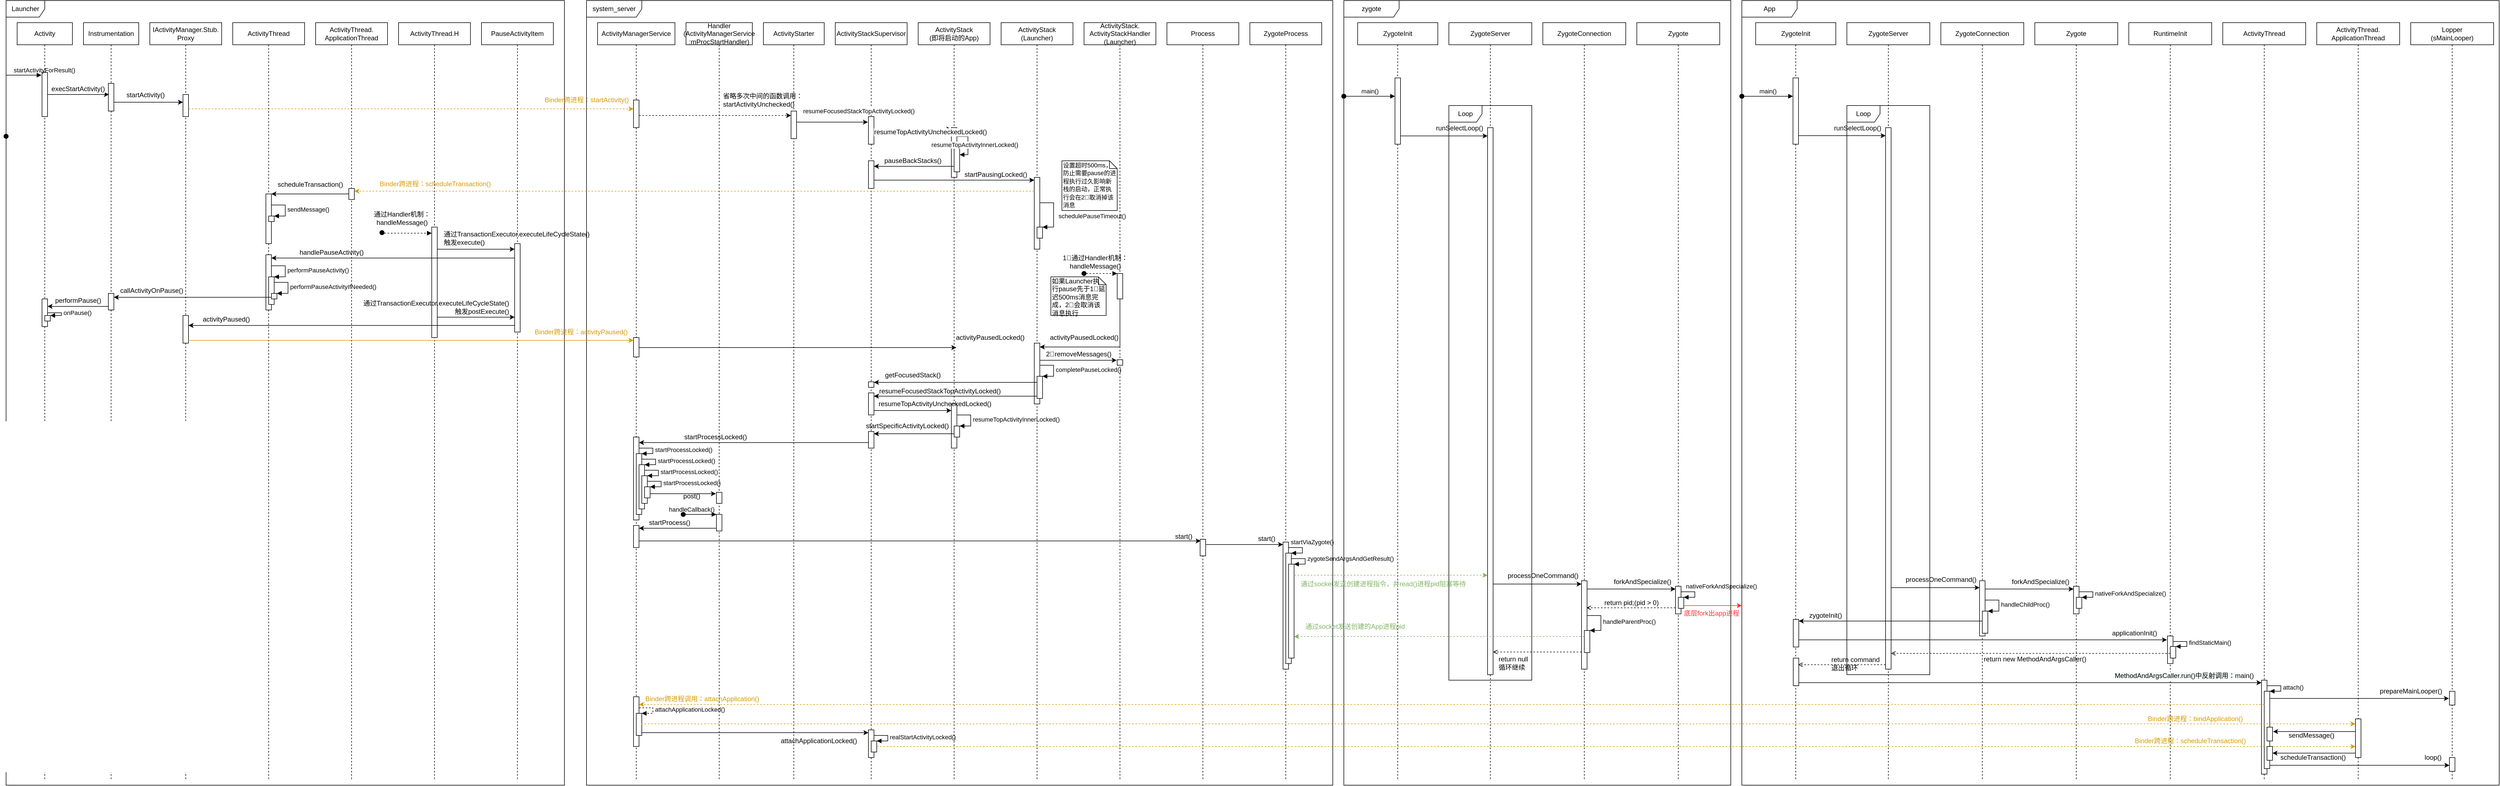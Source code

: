 <mxfile version="12.1.9" type="github" pages="1">
  <diagram id="VT3u9ZFy1SN-JYqsTRi3" name="第 1 页">
    <mxGraphModel dx="2239" dy="780" grid="1" gridSize="10" guides="1" tooltips="1" connect="1" arrows="1" fold="1" page="1" pageScale="1" pageWidth="827" pageHeight="1169" math="0" shadow="0">
      <root>
        <mxCell id="0"/>
        <mxCell id="1" parent="0"/>
        <mxCell id="npgmk2zXJ_EXYh8wOIcg-1" value="Launcher" style="shape=umlFrame;whiteSpace=wrap;html=1;width=70;height=30;" parent="1" vertex="1">
          <mxGeometry x="-650" width="1010" height="1420" as="geometry"/>
        </mxCell>
        <mxCell id="npgmk2zXJ_EXYh8wOIcg-2" value="system_server" style="shape=umlFrame;whiteSpace=wrap;html=1;width=100;height=30;" parent="1" vertex="1">
          <mxGeometry x="400" width="1350" height="1420" as="geometry"/>
        </mxCell>
        <mxCell id="npgmk2zXJ_EXYh8wOIcg-3" value="zygote" style="shape=umlFrame;whiteSpace=wrap;html=1;width=100;height=30;" parent="1" vertex="1">
          <mxGeometry x="1770" width="700" height="1420" as="geometry"/>
        </mxCell>
        <mxCell id="npgmk2zXJ_EXYh8wOIcg-5" value="Activity" style="shape=umlLifeline;perimeter=lifelinePerimeter;whiteSpace=wrap;html=1;container=1;collapsible=0;recursiveResize=0;outlineConnect=0;" parent="1" vertex="1">
          <mxGeometry x="-630" y="40" width="100" height="1370" as="geometry"/>
        </mxCell>
        <mxCell id="npgmk2zXJ_EXYh8wOIcg-7" value="" style="html=1;points=[];perimeter=orthogonalPerimeter;" parent="npgmk2zXJ_EXYh8wOIcg-5" vertex="1">
          <mxGeometry x="45" y="90" width="10" height="80" as="geometry"/>
        </mxCell>
        <mxCell id="rClXXc_5LGEYXYGb1eKr-23" value="" style="html=1;points=[];perimeter=orthogonalPerimeter;labelBackgroundColor=none;align=right;" vertex="1" parent="npgmk2zXJ_EXYh8wOIcg-5">
          <mxGeometry x="45" y="500" width="10" height="50" as="geometry"/>
        </mxCell>
        <mxCell id="rClXXc_5LGEYXYGb1eKr-27" value="" style="html=1;points=[];perimeter=orthogonalPerimeter;labelBackgroundColor=none;align=right;" vertex="1" parent="npgmk2zXJ_EXYh8wOIcg-5">
          <mxGeometry x="50" y="530" width="10" height="10" as="geometry"/>
        </mxCell>
        <mxCell id="rClXXc_5LGEYXYGb1eKr-28" value="onPause()" style="edgeStyle=orthogonalEdgeStyle;html=1;align=left;spacingLeft=2;endArrow=block;rounded=0;entryX=1;entryY=0;labelBackgroundColor=none;" edge="1" target="rClXXc_5LGEYXYGb1eKr-27" parent="npgmk2zXJ_EXYh8wOIcg-5">
          <mxGeometry relative="1" as="geometry">
            <mxPoint x="55" y="525" as="sourcePoint"/>
            <Array as="points">
              <mxPoint x="80" y="525"/>
            </Array>
          </mxGeometry>
        </mxCell>
        <mxCell id="npgmk2zXJ_EXYh8wOIcg-6" value="Instrumentation" style="shape=umlLifeline;perimeter=lifelinePerimeter;whiteSpace=wrap;html=1;container=1;collapsible=0;recursiveResize=0;outlineConnect=0;" parent="1" vertex="1">
          <mxGeometry x="-510" y="40" width="100" height="1370" as="geometry"/>
        </mxCell>
        <mxCell id="npgmk2zXJ_EXYh8wOIcg-10" value="" style="html=1;points=[];perimeter=orthogonalPerimeter;" parent="npgmk2zXJ_EXYh8wOIcg-6" vertex="1">
          <mxGeometry x="45" y="110" width="10" height="50" as="geometry"/>
        </mxCell>
        <mxCell id="rClXXc_5LGEYXYGb1eKr-20" value="" style="html=1;points=[];perimeter=orthogonalPerimeter;labelBackgroundColor=none;align=right;" vertex="1" parent="npgmk2zXJ_EXYh8wOIcg-6">
          <mxGeometry x="45" y="490" width="10" height="30" as="geometry"/>
        </mxCell>
        <mxCell id="npgmk2zXJ_EXYh8wOIcg-8" value="startActivityForResult()" style="html=1;verticalAlign=bottom;startArrow=oval;endArrow=block;startSize=8;edgeStyle=elbowEdgeStyle;rounded=0;elbow=vertical;entryX=-0.1;entryY=0.063;entryDx=0;entryDy=0;entryPerimeter=0;labelBackgroundColor=none;exitX=0;exitY=0.173;exitDx=0;exitDy=0;exitPerimeter=0;" parent="1" source="npgmk2zXJ_EXYh8wOIcg-1" target="npgmk2zXJ_EXYh8wOIcg-7" edge="1">
          <mxGeometry x="1" y="5" relative="1" as="geometry">
            <mxPoint x="-640" y="135" as="sourcePoint"/>
            <mxPoint as="offset"/>
            <mxPoint x="-588" y="160" as="targetPoint"/>
            <Array as="points">
              <mxPoint x="-620" y="135"/>
              <mxPoint x="-620" y="160"/>
            </Array>
          </mxGeometry>
        </mxCell>
        <mxCell id="npgmk2zXJ_EXYh8wOIcg-14" value="ActivityManagerService" style="shape=umlLifeline;perimeter=lifelinePerimeter;whiteSpace=wrap;html=1;container=1;collapsible=0;recursiveResize=0;outlineConnect=0;" parent="1" vertex="1">
          <mxGeometry x="420" y="40" width="140" height="1370" as="geometry"/>
        </mxCell>
        <mxCell id="npgmk2zXJ_EXYh8wOIcg-15" value="" style="html=1;points=[];perimeter=orthogonalPerimeter;" parent="npgmk2zXJ_EXYh8wOIcg-14" vertex="1">
          <mxGeometry x="65" y="140" width="10" height="50" as="geometry"/>
        </mxCell>
        <mxCell id="rClXXc_5LGEYXYGb1eKr-10" value="" style="html=1;points=[];perimeter=orthogonalPerimeter;labelBackgroundColor=none;align=right;" vertex="1" parent="npgmk2zXJ_EXYh8wOIcg-14">
          <mxGeometry x="65" y="570" width="10" height="35" as="geometry"/>
        </mxCell>
        <mxCell id="rClXXc_5LGEYXYGb1eKr-66" value="" style="html=1;points=[];perimeter=orthogonalPerimeter;labelBackgroundColor=none;fillColor=#ffffff;align=right;" vertex="1" parent="npgmk2zXJ_EXYh8wOIcg-14">
          <mxGeometry x="65" y="750" width="10" height="150" as="geometry"/>
        </mxCell>
        <mxCell id="rClXXc_5LGEYXYGb1eKr-73" value="" style="html=1;points=[];perimeter=orthogonalPerimeter;labelBackgroundColor=none;fillColor=#ffffff;align=right;" vertex="1" parent="npgmk2zXJ_EXYh8wOIcg-14">
          <mxGeometry x="70" y="780" width="10" height="110" as="geometry"/>
        </mxCell>
        <mxCell id="rClXXc_5LGEYXYGb1eKr-74" value="startProcessLocked()" style="edgeStyle=orthogonalEdgeStyle;html=1;align=left;spacingLeft=2;endArrow=block;rounded=0;entryX=1;entryY=0;labelBackgroundColor=none;" edge="1" target="rClXXc_5LGEYXYGb1eKr-73" parent="npgmk2zXJ_EXYh8wOIcg-14">
          <mxGeometry relative="1" as="geometry">
            <mxPoint x="75" y="770" as="sourcePoint"/>
            <Array as="points">
              <mxPoint x="100" y="770"/>
            </Array>
          </mxGeometry>
        </mxCell>
        <mxCell id="rClXXc_5LGEYXYGb1eKr-78" value="" style="html=1;points=[];perimeter=orthogonalPerimeter;labelBackgroundColor=none;fillColor=#ffffff;align=right;" vertex="1" parent="npgmk2zXJ_EXYh8wOIcg-14">
          <mxGeometry x="75" y="800" width="10" height="80" as="geometry"/>
        </mxCell>
        <mxCell id="rClXXc_5LGEYXYGb1eKr-79" value="startProcessLocked()" style="edgeStyle=orthogonalEdgeStyle;html=1;align=left;spacingLeft=2;endArrow=block;rounded=0;entryX=1;entryY=0;labelBackgroundColor=none;" edge="1" target="rClXXc_5LGEYXYGb1eKr-78" parent="npgmk2zXJ_EXYh8wOIcg-14">
          <mxGeometry relative="1" as="geometry">
            <mxPoint x="80" y="790" as="sourcePoint"/>
            <Array as="points">
              <mxPoint x="105" y="790"/>
            </Array>
          </mxGeometry>
        </mxCell>
        <mxCell id="rClXXc_5LGEYXYGb1eKr-80" value="" style="html=1;points=[];perimeter=orthogonalPerimeter;labelBackgroundColor=none;fillColor=#ffffff;align=right;" vertex="1" parent="npgmk2zXJ_EXYh8wOIcg-14">
          <mxGeometry x="80" y="820" width="10" height="50" as="geometry"/>
        </mxCell>
        <mxCell id="rClXXc_5LGEYXYGb1eKr-81" value="startProcessLocked()" style="edgeStyle=orthogonalEdgeStyle;html=1;align=left;spacingLeft=2;endArrow=block;rounded=0;entryX=1;entryY=0;labelBackgroundColor=none;" edge="1" target="rClXXc_5LGEYXYGb1eKr-80" parent="npgmk2zXJ_EXYh8wOIcg-14">
          <mxGeometry relative="1" as="geometry">
            <mxPoint x="85" y="810" as="sourcePoint"/>
            <Array as="points">
              <mxPoint x="110" y="810"/>
            </Array>
          </mxGeometry>
        </mxCell>
        <mxCell id="rClXXc_5LGEYXYGb1eKr-82" value="" style="html=1;points=[];perimeter=orthogonalPerimeter;labelBackgroundColor=none;fillColor=#ffffff;align=right;" vertex="1" parent="npgmk2zXJ_EXYh8wOIcg-14">
          <mxGeometry x="85" y="840" width="10" height="20" as="geometry"/>
        </mxCell>
        <mxCell id="rClXXc_5LGEYXYGb1eKr-83" value="startProcessLocked()" style="edgeStyle=orthogonalEdgeStyle;html=1;align=left;spacingLeft=2;endArrow=block;rounded=0;entryX=1;entryY=0;labelBackgroundColor=none;" edge="1" target="rClXXc_5LGEYXYGb1eKr-82" parent="npgmk2zXJ_EXYh8wOIcg-14">
          <mxGeometry relative="1" as="geometry">
            <mxPoint x="90" y="830" as="sourcePoint"/>
            <Array as="points">
              <mxPoint x="115" y="830"/>
            </Array>
          </mxGeometry>
        </mxCell>
        <mxCell id="rClXXc_5LGEYXYGb1eKr-88" value="" style="html=1;points=[];perimeter=orthogonalPerimeter;labelBackgroundColor=none;fillColor=#ffffff;align=right;" vertex="1" parent="npgmk2zXJ_EXYh8wOIcg-14">
          <mxGeometry x="65" y="910" width="10" height="40" as="geometry"/>
        </mxCell>
        <mxCell id="rClXXc_5LGEYXYGb1eKr-193" value="" style="html=1;points=[];perimeter=orthogonalPerimeter;labelBackgroundColor=none;fillColor=#ffffff;fontColor=#000000;align=center;" vertex="1" parent="npgmk2zXJ_EXYh8wOIcg-14">
          <mxGeometry x="65" y="1220" width="10" height="90" as="geometry"/>
        </mxCell>
        <mxCell id="rClXXc_5LGEYXYGb1eKr-201" value="" style="html=1;points=[];perimeter=orthogonalPerimeter;labelBackgroundColor=none;fillColor=#ffffff;fontColor=#D79B00;align=center;" vertex="1" parent="npgmk2zXJ_EXYh8wOIcg-14">
          <mxGeometry x="70" y="1250" width="10" height="40" as="geometry"/>
        </mxCell>
        <mxCell id="rClXXc_5LGEYXYGb1eKr-202" value="attachApplicationLocked()" style="edgeStyle=orthogonalEdgeStyle;html=1;align=left;spacingLeft=2;endArrow=block;rounded=0;entryX=1;entryY=0;dashed=1;labelBackgroundColor=none;strokeColor=#000000;fontColor=#000000;" edge="1" target="rClXXc_5LGEYXYGb1eKr-201" parent="npgmk2zXJ_EXYh8wOIcg-14">
          <mxGeometry relative="1" as="geometry">
            <mxPoint x="75" y="1240" as="sourcePoint"/>
            <Array as="points">
              <mxPoint x="100" y="1240"/>
            </Array>
          </mxGeometry>
        </mxCell>
        <mxCell id="npgmk2zXJ_EXYh8wOIcg-16" style="edgeStyle=orthogonalEdgeStyle;rounded=0;orthogonalLoop=1;jettySize=auto;html=1;entryX=0.1;entryY=0.4;entryDx=0;entryDy=0;entryPerimeter=0;" parent="1" source="npgmk2zXJ_EXYh8wOIcg-7" target="npgmk2zXJ_EXYh8wOIcg-10" edge="1">
          <mxGeometry relative="1" as="geometry"/>
        </mxCell>
        <mxCell id="npgmk2zXJ_EXYh8wOIcg-17" value="execStartActivity()" style="text;html=1;resizable=0;points=[];align=center;verticalAlign=middle;labelBackgroundColor=#ffffff;" parent="npgmk2zXJ_EXYh8wOIcg-16" vertex="1" connectable="0">
          <mxGeometry x="-0.041" y="1" relative="1" as="geometry">
            <mxPoint x="2" y="-9" as="offset"/>
          </mxGeometry>
        </mxCell>
        <mxCell id="npgmk2zXJ_EXYh8wOIcg-18" value="IActivityManager.Stub.&lt;br&gt;Proxy" style="shape=umlLifeline;perimeter=lifelinePerimeter;whiteSpace=wrap;container=1;collapsible=0;recursiveResize=0;outlineConnect=0;horizontal=1;labelPosition=center;verticalLabelPosition=middle;align=center;verticalAlign=middle;labelBackgroundColor=none;html=1;" parent="1" vertex="1">
          <mxGeometry x="-390" y="40" width="130" height="1370" as="geometry"/>
        </mxCell>
        <mxCell id="npgmk2zXJ_EXYh8wOIcg-19" value="" style="html=1;points=[];perimeter=orthogonalPerimeter;" parent="npgmk2zXJ_EXYh8wOIcg-18" vertex="1">
          <mxGeometry x="60" y="130" width="10" height="40" as="geometry"/>
        </mxCell>
        <mxCell id="rClXXc_5LGEYXYGb1eKr-7" value="" style="html=1;points=[];perimeter=orthogonalPerimeter;labelBackgroundColor=none;align=right;" vertex="1" parent="npgmk2zXJ_EXYh8wOIcg-18">
          <mxGeometry x="60" y="530" width="10" height="50" as="geometry"/>
        </mxCell>
        <mxCell id="npgmk2zXJ_EXYh8wOIcg-20" style="edgeStyle=elbowEdgeStyle;rounded=0;orthogonalLoop=1;jettySize=auto;html=1;entryX=0;entryY=0.35;entryDx=0;entryDy=0;entryPerimeter=0;elbow=vertical;" parent="1" source="npgmk2zXJ_EXYh8wOIcg-10" target="npgmk2zXJ_EXYh8wOIcg-19" edge="1">
          <mxGeometry relative="1" as="geometry">
            <mxPoint x="-320" y="190" as="targetPoint"/>
          </mxGeometry>
        </mxCell>
        <mxCell id="npgmk2zXJ_EXYh8wOIcg-21" value="startActivity()" style="text;html=1;resizable=0;points=[];align=center;verticalAlign=middle;labelBackgroundColor=#ffffff;" parent="npgmk2zXJ_EXYh8wOIcg-20" vertex="1" connectable="0">
          <mxGeometry x="0.071" y="12" relative="1" as="geometry">
            <mxPoint x="-10" y="-1" as="offset"/>
          </mxGeometry>
        </mxCell>
        <mxCell id="npgmk2zXJ_EXYh8wOIcg-22" style="edgeStyle=orthogonalEdgeStyle;rounded=0;orthogonalLoop=1;jettySize=auto;html=1;entryX=0;entryY=0.32;entryDx=0;entryDy=0;entryPerimeter=0;fillColor=#ffe6cc;strokeColor=#d79b00;dashed=1;" parent="1" source="npgmk2zXJ_EXYh8wOIcg-19" target="npgmk2zXJ_EXYh8wOIcg-15" edge="1">
          <mxGeometry relative="1" as="geometry">
            <Array as="points">
              <mxPoint x="390" y="196"/>
              <mxPoint x="390" y="196"/>
            </Array>
          </mxGeometry>
        </mxCell>
        <mxCell id="npgmk2zXJ_EXYh8wOIcg-23" value="Binder跨进程：startActivity()" style="text;html=1;resizable=0;points=[];align=center;verticalAlign=middle;labelBackgroundColor=none;fontColor=#D79B00;" parent="npgmk2zXJ_EXYh8wOIcg-22" vertex="1" connectable="0">
          <mxGeometry x="-0.11" y="2" relative="1" as="geometry">
            <mxPoint x="362" y="-14" as="offset"/>
          </mxGeometry>
        </mxCell>
        <mxCell id="npgmk2zXJ_EXYh8wOIcg-24" value="ActivityStarter" style="shape=umlLifeline;perimeter=lifelinePerimeter;whiteSpace=wrap;html=1;container=1;collapsible=0;recursiveResize=0;outlineConnect=0;" parent="1" vertex="1">
          <mxGeometry x="720" y="40" width="110" height="1370" as="geometry"/>
        </mxCell>
        <mxCell id="npgmk2zXJ_EXYh8wOIcg-25" value="" style="html=1;points=[];perimeter=orthogonalPerimeter;" parent="npgmk2zXJ_EXYh8wOIcg-24" vertex="1">
          <mxGeometry x="50" y="160" width="10" height="50" as="geometry"/>
        </mxCell>
        <mxCell id="npgmk2zXJ_EXYh8wOIcg-26" style="edgeStyle=orthogonalEdgeStyle;rounded=0;orthogonalLoop=1;jettySize=auto;html=1;entryX=0;entryY=0.16;entryDx=0;entryDy=0;entryPerimeter=0;dashed=1;" parent="1" source="npgmk2zXJ_EXYh8wOIcg-15" target="npgmk2zXJ_EXYh8wOIcg-25" edge="1">
          <mxGeometry relative="1" as="geometry">
            <Array as="points">
              <mxPoint x="630" y="208"/>
              <mxPoint x="630" y="208"/>
            </Array>
          </mxGeometry>
        </mxCell>
        <mxCell id="npgmk2zXJ_EXYh8wOIcg-27" value="省略多次中间的函数调用：&lt;br&gt;startActivityUnchecked()" style="text;html=1;resizable=0;points=[];align=left;verticalAlign=middle;labelBackgroundColor=none;" parent="npgmk2zXJ_EXYh8wOIcg-26" vertex="1" connectable="0">
          <mxGeometry x="-0.23" y="2" relative="1" as="geometry">
            <mxPoint x="44" y="-26" as="offset"/>
          </mxGeometry>
        </mxCell>
        <mxCell id="npgmk2zXJ_EXYh8wOIcg-28" value="ActivityStackSupervisor" style="shape=umlLifeline;perimeter=lifelinePerimeter;whiteSpace=wrap;html=1;container=1;collapsible=0;recursiveResize=0;outlineConnect=0;" parent="1" vertex="1">
          <mxGeometry x="850" y="40" width="130" height="1370" as="geometry"/>
        </mxCell>
        <mxCell id="npgmk2zXJ_EXYh8wOIcg-29" value="" style="html=1;points=[];perimeter=orthogonalPerimeter;" parent="npgmk2zXJ_EXYh8wOIcg-28" vertex="1">
          <mxGeometry x="60" y="170" width="10" height="50" as="geometry"/>
        </mxCell>
        <mxCell id="npgmk2zXJ_EXYh8wOIcg-42" value="" style="html=1;points=[];perimeter=orthogonalPerimeter;align=left;" parent="npgmk2zXJ_EXYh8wOIcg-28" vertex="1">
          <mxGeometry x="60" y="250" width="10" height="50" as="geometry"/>
        </mxCell>
        <mxCell id="rClXXc_5LGEYXYGb1eKr-51" value="" style="html=1;points=[];perimeter=orthogonalPerimeter;labelBackgroundColor=none;fillColor=#ffffff;align=right;" vertex="1" parent="npgmk2zXJ_EXYh8wOIcg-28">
          <mxGeometry x="60" y="650" width="10" height="10" as="geometry"/>
        </mxCell>
        <mxCell id="rClXXc_5LGEYXYGb1eKr-53" value="" style="html=1;points=[];perimeter=orthogonalPerimeter;labelBackgroundColor=none;fillColor=#ffffff;align=right;" vertex="1" parent="npgmk2zXJ_EXYh8wOIcg-28">
          <mxGeometry x="60" y="670" width="10" height="40" as="geometry"/>
        </mxCell>
        <mxCell id="rClXXc_5LGEYXYGb1eKr-63" value="" style="html=1;points=[];perimeter=orthogonalPerimeter;labelBackgroundColor=none;fillColor=#ffffff;align=right;" vertex="1" parent="npgmk2zXJ_EXYh8wOIcg-28">
          <mxGeometry x="60" y="740" width="10" height="30" as="geometry"/>
        </mxCell>
        <mxCell id="rClXXc_5LGEYXYGb1eKr-204" value="" style="html=1;points=[];perimeter=orthogonalPerimeter;labelBackgroundColor=none;fillColor=#ffffff;fontColor=#D79B00;align=center;" vertex="1" parent="npgmk2zXJ_EXYh8wOIcg-28">
          <mxGeometry x="60" y="1280" width="10" height="50" as="geometry"/>
        </mxCell>
        <mxCell id="rClXXc_5LGEYXYGb1eKr-207" value="" style="html=1;points=[];perimeter=orthogonalPerimeter;labelBackgroundColor=none;fillColor=#ffffff;fontColor=#000000;align=center;" vertex="1" parent="npgmk2zXJ_EXYh8wOIcg-28">
          <mxGeometry x="65" y="1300" width="10" height="20" as="geometry"/>
        </mxCell>
        <mxCell id="rClXXc_5LGEYXYGb1eKr-208" value="realStartActivityLocked()" style="edgeStyle=orthogonalEdgeStyle;html=1;align=left;spacingLeft=2;endArrow=block;rounded=0;entryX=1;entryY=0;labelBackgroundColor=none;strokeColor=#000000;fontColor=#000000;" edge="1" target="rClXXc_5LGEYXYGb1eKr-207" parent="npgmk2zXJ_EXYh8wOIcg-28">
          <mxGeometry relative="1" as="geometry">
            <mxPoint x="70" y="1290" as="sourcePoint"/>
            <Array as="points">
              <mxPoint x="95" y="1290"/>
            </Array>
          </mxGeometry>
        </mxCell>
        <mxCell id="npgmk2zXJ_EXYh8wOIcg-30" value="ActivityStack&lt;br&gt;(即将启动的App)" style="shape=umlLifeline;perimeter=lifelinePerimeter;whiteSpace=wrap;html=1;container=1;collapsible=0;recursiveResize=0;outlineConnect=0;" parent="1" vertex="1">
          <mxGeometry x="1000" y="40" width="130" height="1370" as="geometry"/>
        </mxCell>
        <mxCell id="npgmk2zXJ_EXYh8wOIcg-31" value="" style="html=1;points=[];perimeter=orthogonalPerimeter;" parent="npgmk2zXJ_EXYh8wOIcg-30" vertex="1">
          <mxGeometry x="60" y="190" width="10" height="90" as="geometry"/>
        </mxCell>
        <mxCell id="npgmk2zXJ_EXYh8wOIcg-36" value="" style="html=1;points=[];perimeter=orthogonalPerimeter;align=left;" parent="npgmk2zXJ_EXYh8wOIcg-30" vertex="1">
          <mxGeometry x="65" y="220" width="10" height="50" as="geometry"/>
        </mxCell>
        <mxCell id="npgmk2zXJ_EXYh8wOIcg-40" value="resumeTopActivityInnerLocked()" style="html=1;verticalAlign=bottom;endArrow=block;align=left;edgeStyle=orthogonalEdgeStyle;rounded=0;exitX=1;exitY=0.178;exitDx=0;exitDy=0;exitPerimeter=0;" parent="npgmk2zXJ_EXYh8wOIcg-30" source="npgmk2zXJ_EXYh8wOIcg-31" edge="1">
          <mxGeometry x="-0.654" y="-65" width="80" relative="1" as="geometry">
            <mxPoint x="70" y="200" as="sourcePoint"/>
            <mxPoint x="75" y="239" as="targetPoint"/>
            <Array as="points">
              <mxPoint x="90" y="206"/>
              <mxPoint x="90" y="239"/>
              <mxPoint x="76" y="239"/>
            </Array>
            <mxPoint x="-60" y="-41" as="offset"/>
          </mxGeometry>
        </mxCell>
        <mxCell id="rClXXc_5LGEYXYGb1eKr-58" value="" style="html=1;points=[];perimeter=orthogonalPerimeter;labelBackgroundColor=none;fillColor=#ffffff;align=right;" vertex="1" parent="npgmk2zXJ_EXYh8wOIcg-30">
          <mxGeometry x="60" y="690" width="10" height="80" as="geometry"/>
        </mxCell>
        <mxCell id="rClXXc_5LGEYXYGb1eKr-61" value="" style="html=1;points=[];perimeter=orthogonalPerimeter;labelBackgroundColor=none;fillColor=#ffffff;align=right;" vertex="1" parent="npgmk2zXJ_EXYh8wOIcg-30">
          <mxGeometry x="65" y="730" width="10" height="20" as="geometry"/>
        </mxCell>
        <mxCell id="rClXXc_5LGEYXYGb1eKr-62" value="resumeTopActivityInnerLocked()" style="edgeStyle=orthogonalEdgeStyle;html=1;align=left;spacingLeft=2;endArrow=block;rounded=0;entryX=1;entryY=0;labelBackgroundColor=none;" edge="1" target="rClXXc_5LGEYXYGb1eKr-61" parent="npgmk2zXJ_EXYh8wOIcg-30">
          <mxGeometry relative="1" as="geometry">
            <mxPoint x="70" y="710" as="sourcePoint"/>
            <Array as="points">
              <mxPoint x="95" y="710"/>
            </Array>
          </mxGeometry>
        </mxCell>
        <mxCell id="npgmk2zXJ_EXYh8wOIcg-32" value="&lt;span style=&quot;font-size: 11px&quot;&gt;resumeFocusedStackTopActivityLocked()&lt;/span&gt;" style="edgeStyle=elbowEdgeStyle;rounded=0;orthogonalLoop=1;jettySize=auto;html=1;align=left;" parent="1" source="npgmk2zXJ_EXYh8wOIcg-25" edge="1">
          <mxGeometry x="-0.851" y="20" relative="1" as="geometry">
            <mxPoint x="909" y="220" as="targetPoint"/>
            <Array as="points">
              <mxPoint x="860" y="220"/>
              <mxPoint x="880" y="220"/>
              <mxPoint x="850" y="220"/>
              <mxPoint x="850" y="220"/>
            </Array>
            <mxPoint as="offset"/>
          </mxGeometry>
        </mxCell>
        <mxCell id="npgmk2zXJ_EXYh8wOIcg-33" style="rounded=0;orthogonalLoop=1;jettySize=auto;html=1;entryX=0;entryY=0.029;entryDx=0;entryDy=0;entryPerimeter=0;align=left;edgeStyle=elbowEdgeStyle;" parent="1" target="npgmk2zXJ_EXYh8wOIcg-31" edge="1">
          <mxGeometry relative="1" as="geometry">
            <mxPoint x="920" y="233" as="sourcePoint"/>
          </mxGeometry>
        </mxCell>
        <mxCell id="npgmk2zXJ_EXYh8wOIcg-34" value="resumeTopActivityUncheckedLocked()" style="text;html=1;resizable=0;points=[];align=center;verticalAlign=middle;labelBackgroundColor=#ffffff;" parent="npgmk2zXJ_EXYh8wOIcg-33" vertex="1" connectable="0">
          <mxGeometry y="18" relative="1" as="geometry">
            <mxPoint x="50" y="5" as="offset"/>
          </mxGeometry>
        </mxCell>
        <mxCell id="npgmk2zXJ_EXYh8wOIcg-41" style="edgeStyle=elbowEdgeStyle;rounded=0;orthogonalLoop=1;jettySize=auto;html=1;align=left;elbow=vertical;entryX=1;entryY=0.2;entryDx=0;entryDy=0;entryPerimeter=0;" parent="1" source="npgmk2zXJ_EXYh8wOIcg-36" target="npgmk2zXJ_EXYh8wOIcg-42" edge="1">
          <mxGeometry relative="1" as="geometry">
            <mxPoint x="920" y="300" as="targetPoint"/>
            <Array as="points">
              <mxPoint x="1030" y="300"/>
            </Array>
          </mxGeometry>
        </mxCell>
        <mxCell id="npgmk2zXJ_EXYh8wOIcg-44" value="pauseBackStacks()" style="text;html=1;resizable=0;points=[];align=center;verticalAlign=middle;labelBackgroundColor=#ffffff;" parent="npgmk2zXJ_EXYh8wOIcg-41" vertex="1" connectable="0">
          <mxGeometry x="0.048" y="-1" relative="1" as="geometry">
            <mxPoint x="1" y="-9" as="offset"/>
          </mxGeometry>
        </mxCell>
        <mxCell id="npgmk2zXJ_EXYh8wOIcg-45" value="ActivityStack&lt;br&gt;(Launcher)" style="shape=umlLifeline;perimeter=lifelinePerimeter;whiteSpace=wrap;html=1;container=1;collapsible=0;recursiveResize=0;outlineConnect=0;" parent="1" vertex="1">
          <mxGeometry x="1150" y="40" width="130" height="1370" as="geometry"/>
        </mxCell>
        <mxCell id="npgmk2zXJ_EXYh8wOIcg-46" value="" style="html=1;points=[];perimeter=orthogonalPerimeter;" parent="npgmk2zXJ_EXYh8wOIcg-45" vertex="1">
          <mxGeometry x="60" y="280" width="10" height="130" as="geometry"/>
        </mxCell>
        <mxCell id="npgmk2zXJ_EXYh8wOIcg-56" value="" style="html=1;points=[];perimeter=orthogonalPerimeter;align=left;" parent="npgmk2zXJ_EXYh8wOIcg-45" vertex="1">
          <mxGeometry x="65" y="370" width="10" height="20" as="geometry"/>
        </mxCell>
        <mxCell id="npgmk2zXJ_EXYh8wOIcg-57" value="&lt;span style=&quot;font-size: 11px&quot;&gt;schedulePauseTimeout()&lt;br&gt;&lt;/span&gt;" style="edgeStyle=orthogonalEdgeStyle;html=1;align=left;spacingLeft=2;endArrow=block;rounded=0;entryX=1;entryY=0;exitX=1;exitY=0.354;exitDx=0;exitDy=0;exitPerimeter=0;labelBackgroundColor=none;" parent="npgmk2zXJ_EXYh8wOIcg-45" source="npgmk2zXJ_EXYh8wOIcg-46" target="npgmk2zXJ_EXYh8wOIcg-56" edge="1">
          <mxGeometry x="0.101" y="5" relative="1" as="geometry">
            <mxPoint x="70" y="310" as="sourcePoint"/>
            <Array as="points">
              <mxPoint x="95" y="326"/>
              <mxPoint x="95" y="370"/>
            </Array>
            <mxPoint as="offset"/>
          </mxGeometry>
        </mxCell>
        <mxCell id="rClXXc_5LGEYXYGb1eKr-30" value="" style="html=1;points=[];perimeter=orthogonalPerimeter;labelBackgroundColor=none;align=right;" vertex="1" parent="npgmk2zXJ_EXYh8wOIcg-45">
          <mxGeometry x="60" y="580" width="10" height="110" as="geometry"/>
        </mxCell>
        <mxCell id="rClXXc_5LGEYXYGb1eKr-48" value="" style="html=1;points=[];perimeter=orthogonalPerimeter;labelBackgroundColor=none;fillColor=#ffffff;align=right;" vertex="1" parent="npgmk2zXJ_EXYh8wOIcg-45">
          <mxGeometry x="65" y="640" width="10" height="40" as="geometry"/>
        </mxCell>
        <mxCell id="rClXXc_5LGEYXYGb1eKr-49" value="completePauseLocked()" style="edgeStyle=orthogonalEdgeStyle;html=1;align=left;spacingLeft=2;endArrow=block;rounded=0;entryX=1;entryY=0;labelBackgroundColor=none;" edge="1" target="rClXXc_5LGEYXYGb1eKr-48" parent="npgmk2zXJ_EXYh8wOIcg-45">
          <mxGeometry relative="1" as="geometry">
            <mxPoint x="70" y="620" as="sourcePoint"/>
            <Array as="points">
              <mxPoint x="95" y="620"/>
            </Array>
          </mxGeometry>
        </mxCell>
        <mxCell id="npgmk2zXJ_EXYh8wOIcg-50" style="edgeStyle=elbowEdgeStyle;rounded=0;orthogonalLoop=1;jettySize=auto;elbow=vertical;html=1;entryX=0;entryY=0.038;entryDx=0;entryDy=0;entryPerimeter=0;align=left;" parent="1" source="npgmk2zXJ_EXYh8wOIcg-42" target="npgmk2zXJ_EXYh8wOIcg-46" edge="1">
          <mxGeometry relative="1" as="geometry"/>
        </mxCell>
        <mxCell id="npgmk2zXJ_EXYh8wOIcg-51" value="startPausingLocked()" style="text;html=1;resizable=0;points=[];align=center;verticalAlign=middle;labelBackgroundColor=#ffffff;" parent="npgmk2zXJ_EXYh8wOIcg-50" vertex="1" connectable="0">
          <mxGeometry y="96" relative="1" as="geometry">
            <mxPoint x="75" y="86" as="offset"/>
          </mxGeometry>
        </mxCell>
        <mxCell id="npgmk2zXJ_EXYh8wOIcg-52" value="ActivityThread.&lt;br&gt;ApplicationThread" style="shape=umlLifeline;perimeter=lifelinePerimeter;whiteSpace=wrap;html=1;container=1;collapsible=0;recursiveResize=0;outlineConnect=0;" parent="1" vertex="1">
          <mxGeometry x="-90" y="40" width="130" height="1370" as="geometry"/>
        </mxCell>
        <mxCell id="npgmk2zXJ_EXYh8wOIcg-53" value="" style="html=1;points=[];perimeter=orthogonalPerimeter;" parent="npgmk2zXJ_EXYh8wOIcg-52" vertex="1">
          <mxGeometry x="60" y="300" width="10" height="20" as="geometry"/>
        </mxCell>
        <mxCell id="npgmk2zXJ_EXYh8wOIcg-54" style="edgeStyle=elbowEdgeStyle;rounded=0;orthogonalLoop=1;jettySize=auto;elbow=vertical;html=1;align=left;entryX=1;entryY=0.25;entryDx=0;entryDy=0;entryPerimeter=0;fillColor=#ffe6cc;strokeColor=#d79b00;dashed=1;" parent="1" source="npgmk2zXJ_EXYh8wOIcg-46" target="npgmk2zXJ_EXYh8wOIcg-53" edge="1">
          <mxGeometry relative="1" as="geometry"/>
        </mxCell>
        <mxCell id="npgmk2zXJ_EXYh8wOIcg-55" value="Binder跨进程：scheduleTransaction()" style="text;html=1;resizable=0;points=[];align=center;verticalAlign=middle;labelBackgroundColor=#ffffff;fontColor=#D79B00;" parent="npgmk2zXJ_EXYh8wOIcg-54" vertex="1" connectable="0">
          <mxGeometry x="0.885" y="-2" relative="1" as="geometry">
            <mxPoint x="75" y="-11" as="offset"/>
          </mxGeometry>
        </mxCell>
        <mxCell id="npgmk2zXJ_EXYh8wOIcg-58" value="ActivityThread" style="shape=umlLifeline;perimeter=lifelinePerimeter;whiteSpace=wrap;html=1;container=1;collapsible=0;recursiveResize=0;outlineConnect=0;" parent="1" vertex="1">
          <mxGeometry x="-240" y="40" width="130" height="1370" as="geometry"/>
        </mxCell>
        <mxCell id="npgmk2zXJ_EXYh8wOIcg-59" value="" style="html=1;points=[];perimeter=orthogonalPerimeter;" parent="npgmk2zXJ_EXYh8wOIcg-58" vertex="1">
          <mxGeometry x="60" y="310" width="10" height="90" as="geometry"/>
        </mxCell>
        <mxCell id="npgmk2zXJ_EXYh8wOIcg-70" value="" style="html=1;points=[];perimeter=orthogonalPerimeter;labelBackgroundColor=none;align=center;" parent="npgmk2zXJ_EXYh8wOIcg-58" vertex="1">
          <mxGeometry x="65" y="350" width="10" height="10" as="geometry"/>
        </mxCell>
        <mxCell id="npgmk2zXJ_EXYh8wOIcg-71" value="sendMessage()" style="edgeStyle=orthogonalEdgeStyle;html=1;align=left;spacingLeft=2;endArrow=block;rounded=0;entryX=1;entryY=0;" parent="npgmk2zXJ_EXYh8wOIcg-58" target="npgmk2zXJ_EXYh8wOIcg-70" edge="1">
          <mxGeometry relative="1" as="geometry">
            <mxPoint x="70" y="330" as="sourcePoint"/>
            <Array as="points">
              <mxPoint x="95" y="330"/>
            </Array>
          </mxGeometry>
        </mxCell>
        <mxCell id="npgmk2zXJ_EXYh8wOIcg-75" value="" style="html=1;points=[];perimeter=orthogonalPerimeter;labelBackgroundColor=none;align=center;" parent="npgmk2zXJ_EXYh8wOIcg-58" vertex="1">
          <mxGeometry x="60" y="420" width="10" height="100" as="geometry"/>
        </mxCell>
        <mxCell id="rClXXc_5LGEYXYGb1eKr-13" value="" style="html=1;points=[];perimeter=orthogonalPerimeter;labelBackgroundColor=none;align=right;" vertex="1" parent="npgmk2zXJ_EXYh8wOIcg-58">
          <mxGeometry x="65" y="460" width="10" height="50" as="geometry"/>
        </mxCell>
        <mxCell id="rClXXc_5LGEYXYGb1eKr-14" value="&lt;span style=&quot;font-size: 11px&quot;&gt;performPauseActivity()&lt;/span&gt;" style="edgeStyle=orthogonalEdgeStyle;html=1;align=left;spacingLeft=2;endArrow=block;rounded=0;entryX=1;entryY=0;labelBackgroundColor=none;" edge="1" target="rClXXc_5LGEYXYGb1eKr-13" parent="npgmk2zXJ_EXYh8wOIcg-58">
          <mxGeometry relative="1" as="geometry">
            <mxPoint x="70" y="440" as="sourcePoint"/>
            <Array as="points">
              <mxPoint x="95" y="440"/>
            </Array>
          </mxGeometry>
        </mxCell>
        <mxCell id="rClXXc_5LGEYXYGb1eKr-15" value="" style="html=1;points=[];perimeter=orthogonalPerimeter;labelBackgroundColor=none;align=right;" vertex="1" parent="npgmk2zXJ_EXYh8wOIcg-58">
          <mxGeometry x="70" y="490" width="10" height="10" as="geometry"/>
        </mxCell>
        <mxCell id="rClXXc_5LGEYXYGb1eKr-16" value="performPauseActivityIfNeeded()" style="edgeStyle=orthogonalEdgeStyle;html=1;align=left;spacingLeft=2;endArrow=block;rounded=0;entryX=1;entryY=0;labelBackgroundColor=none;" edge="1" target="rClXXc_5LGEYXYGb1eKr-15" parent="npgmk2zXJ_EXYh8wOIcg-58">
          <mxGeometry relative="1" as="geometry">
            <mxPoint x="75" y="470" as="sourcePoint"/>
            <Array as="points">
              <mxPoint x="100" y="470"/>
            </Array>
          </mxGeometry>
        </mxCell>
        <mxCell id="npgmk2zXJ_EXYh8wOIcg-60" style="edgeStyle=elbowEdgeStyle;rounded=0;orthogonalLoop=1;jettySize=auto;elbow=vertical;html=1;entryX=1;entryY=0;entryDx=0;entryDy=0;entryPerimeter=0;align=left;" parent="1" source="npgmk2zXJ_EXYh8wOIcg-53" target="npgmk2zXJ_EXYh8wOIcg-59" edge="1">
          <mxGeometry relative="1" as="geometry"/>
        </mxCell>
        <mxCell id="npgmk2zXJ_EXYh8wOIcg-61" value="scheduleTransaction()" style="text;html=1;resizable=0;points=[];align=center;verticalAlign=middle;labelBackgroundColor=#ffffff;" parent="npgmk2zXJ_EXYh8wOIcg-60" vertex="1" connectable="0">
          <mxGeometry x="0.229" y="-2" relative="1" as="geometry">
            <mxPoint x="16" y="-15" as="offset"/>
          </mxGeometry>
        </mxCell>
        <mxCell id="npgmk2zXJ_EXYh8wOIcg-68" value="ActivityThread.H" style="shape=umlLifeline;perimeter=lifelinePerimeter;whiteSpace=wrap;html=1;container=1;collapsible=0;recursiveResize=0;outlineConnect=0;" parent="1" vertex="1">
          <mxGeometry x="60" y="40" width="130" height="1370" as="geometry"/>
        </mxCell>
        <mxCell id="npgmk2zXJ_EXYh8wOIcg-69" value="" style="html=1;points=[];perimeter=orthogonalPerimeter;" parent="npgmk2zXJ_EXYh8wOIcg-68" vertex="1">
          <mxGeometry x="60" y="370" width="10" height="200" as="geometry"/>
        </mxCell>
        <mxCell id="npgmk2zXJ_EXYh8wOIcg-76" style="edgeStyle=elbowEdgeStyle;rounded=0;orthogonalLoop=1;jettySize=auto;elbow=vertical;html=1;align=left;exitX=0;exitY=0.52;exitDx=0;exitDy=0;exitPerimeter=0;" parent="1" source="rClXXc_5LGEYXYGb1eKr-2" edge="1">
          <mxGeometry relative="1" as="geometry">
            <mxPoint x="-170" y="466" as="targetPoint"/>
            <Array as="points">
              <mxPoint x="50" y="466"/>
            </Array>
          </mxGeometry>
        </mxCell>
        <mxCell id="npgmk2zXJ_EXYh8wOIcg-77" value="handlePauseActivity()" style="text;html=1;resizable=0;points=[];align=left;verticalAlign=middle;labelBackgroundColor=none;" parent="npgmk2zXJ_EXYh8wOIcg-76" vertex="1" connectable="0">
          <mxGeometry x="0.152" y="-1" relative="1" as="geometry">
            <mxPoint x="-162" y="-9" as="offset"/>
          </mxGeometry>
        </mxCell>
        <mxCell id="npgmk2zXJ_EXYh8wOIcg-78" value="ActivityStack.&lt;br&gt;ActivityStackHandler&lt;br&gt;(Launcher)" style="shape=umlLifeline;perimeter=lifelinePerimeter;whiteSpace=wrap;html=1;container=1;collapsible=0;recursiveResize=0;outlineConnect=0;" parent="1" vertex="1">
          <mxGeometry x="1300" y="40" width="130" height="1370" as="geometry"/>
        </mxCell>
        <mxCell id="npgmk2zXJ_EXYh8wOIcg-80" value="" style="html=1;points=[];perimeter=orthogonalPerimeter;align=left;" parent="npgmk2zXJ_EXYh8wOIcg-78" vertex="1">
          <mxGeometry x="60" y="454" width="10" height="46" as="geometry"/>
        </mxCell>
        <mxCell id="npgmk2zXJ_EXYh8wOIcg-87" value="&lt;span style=&quot;font-size: 12px&quot;&gt;1⃣️通过Handler机制：&lt;br&gt;handleMessage()&lt;/span&gt;" style="html=1;verticalAlign=bottom;startArrow=oval;startFill=1;endArrow=block;startSize=8;dashed=1;labelBackgroundColor=none;align=center;entryX=0;entryY=0;entryDx=0;entryDy=0;entryPerimeter=0;edgeStyle=elbowEdgeStyle;elbow=vertical;" parent="npgmk2zXJ_EXYh8wOIcg-78" target="npgmk2zXJ_EXYh8wOIcg-80" edge="1">
          <mxGeometry y="11" width="60" relative="1" as="geometry">
            <mxPoint y="454" as="sourcePoint"/>
            <mxPoint x="60" y="464" as="targetPoint"/>
            <Array as="points"/>
            <mxPoint x="-10" y="7" as="offset"/>
          </mxGeometry>
        </mxCell>
        <mxCell id="rClXXc_5LGEYXYGb1eKr-36" value="" style="html=1;points=[];perimeter=orthogonalPerimeter;labelBackgroundColor=none;align=right;" vertex="1" parent="npgmk2zXJ_EXYh8wOIcg-78">
          <mxGeometry x="60" y="610" width="10" height="10" as="geometry"/>
        </mxCell>
        <mxCell id="npgmk2zXJ_EXYh8wOIcg-84" value="&lt;span style=&quot;font-size: 12px&quot;&gt;通过Handler机制：&lt;br&gt;handleMessage()&lt;/span&gt;" style="html=1;verticalAlign=bottom;startArrow=oval;startFill=1;endArrow=block;startSize=8;dashed=1;align=center;labelBackgroundColor=none;edgeStyle=elbowEdgeStyle;elbow=vertical;" parent="1" edge="1">
          <mxGeometry x="-0.2" y="10" width="60" relative="1" as="geometry">
            <mxPoint x="30" y="420" as="sourcePoint"/>
            <mxPoint x="120" y="421" as="targetPoint"/>
            <Array as="points">
              <mxPoint x="30" y="421"/>
            </Array>
            <mxPoint as="offset"/>
          </mxGeometry>
        </mxCell>
        <mxCell id="rClXXc_5LGEYXYGb1eKr-1" value="PauseActivityItem" style="shape=umlLifeline;perimeter=lifelinePerimeter;whiteSpace=wrap;html=1;container=1;collapsible=0;recursiveResize=0;outlineConnect=0;" vertex="1" parent="1">
          <mxGeometry x="210" y="40" width="130" height="1370" as="geometry"/>
        </mxCell>
        <mxCell id="rClXXc_5LGEYXYGb1eKr-2" value="" style="html=1;points=[];perimeter=orthogonalPerimeter;" vertex="1" parent="rClXXc_5LGEYXYGb1eKr-1">
          <mxGeometry x="60" y="400" width="10" height="160" as="geometry"/>
        </mxCell>
        <mxCell id="rClXXc_5LGEYXYGb1eKr-3" style="edgeStyle=elbowEdgeStyle;rounded=0;orthogonalLoop=1;jettySize=auto;elbow=vertical;html=1;labelBackgroundColor=none;align=center;" edge="1" parent="1" source="npgmk2zXJ_EXYh8wOIcg-69" target="rClXXc_5LGEYXYGb1eKr-2">
          <mxGeometry relative="1" as="geometry">
            <Array as="points">
              <mxPoint x="200" y="450"/>
            </Array>
          </mxGeometry>
        </mxCell>
        <mxCell id="rClXXc_5LGEYXYGb1eKr-4" value="通过TransactionExecutor.executeLifeCycleState()&lt;br&gt;触发execute()" style="text;html=1;resizable=0;points=[];align=left;verticalAlign=middle;labelBackgroundColor=none;" vertex="1" connectable="0" parent="rClXXc_5LGEYXYGb1eKr-3">
          <mxGeometry y="39" relative="1" as="geometry">
            <mxPoint x="-60" y="19" as="offset"/>
          </mxGeometry>
        </mxCell>
        <mxCell id="rClXXc_5LGEYXYGb1eKr-5" style="edgeStyle=elbowEdgeStyle;rounded=0;orthogonalLoop=1;jettySize=auto;elbow=vertical;html=1;labelBackgroundColor=none;align=center;entryX=0;entryY=0.831;entryDx=0;entryDy=0;entryPerimeter=0;" edge="1" parent="1" source="npgmk2zXJ_EXYh8wOIcg-69" target="rClXXc_5LGEYXYGb1eKr-2">
          <mxGeometry relative="1" as="geometry">
            <mxPoint x="270" y="495" as="targetPoint"/>
          </mxGeometry>
        </mxCell>
        <mxCell id="rClXXc_5LGEYXYGb1eKr-6" value="&lt;span&gt;通过TransactionExecutor.executeLifeCycleState()&lt;/span&gt;&lt;br&gt;&lt;span&gt;触发postExecute()&lt;/span&gt;" style="text;html=1;resizable=0;points=[];align=right;verticalAlign=middle;labelBackgroundColor=none;" vertex="1" connectable="0" parent="rClXXc_5LGEYXYGb1eKr-5">
          <mxGeometry y="-37" relative="1" as="geometry">
            <mxPoint x="60" y="-55" as="offset"/>
          </mxGeometry>
        </mxCell>
        <mxCell id="rClXXc_5LGEYXYGb1eKr-8" style="edgeStyle=elbowEdgeStyle;rounded=0;orthogonalLoop=1;jettySize=auto;elbow=vertical;html=1;labelBackgroundColor=none;align=center;entryX=1;entryY=0.36;entryDx=0;entryDy=0;entryPerimeter=0;" edge="1" parent="1" source="rClXXc_5LGEYXYGb1eKr-2" target="rClXXc_5LGEYXYGb1eKr-7">
          <mxGeometry relative="1" as="geometry">
            <mxPoint x="-318" y="520" as="targetPoint"/>
          </mxGeometry>
        </mxCell>
        <mxCell id="rClXXc_5LGEYXYGb1eKr-9" value="activityPaused()" style="text;html=1;resizable=0;points=[];align=center;verticalAlign=middle;labelBackgroundColor=#ffffff;" vertex="1" connectable="0" parent="rClXXc_5LGEYXYGb1eKr-8">
          <mxGeometry x="0.867" y="-2" relative="1" as="geometry">
            <mxPoint x="29" y="-9" as="offset"/>
          </mxGeometry>
        </mxCell>
        <mxCell id="rClXXc_5LGEYXYGb1eKr-11" style="edgeStyle=elbowEdgeStyle;rounded=0;orthogonalLoop=1;jettySize=auto;elbow=vertical;html=1;labelBackgroundColor=none;align=center;fillColor=#ffe6cc;strokeColor=#d79b00;" edge="1" parent="1" source="rClXXc_5LGEYXYGb1eKr-7" target="rClXXc_5LGEYXYGb1eKr-10">
          <mxGeometry relative="1" as="geometry"/>
        </mxCell>
        <mxCell id="rClXXc_5LGEYXYGb1eKr-12" value="Binder跨进程：activityPaused()" style="text;html=1;resizable=0;points=[];align=center;verticalAlign=middle;labelBackgroundColor=none;fontColor=#D79B00;" vertex="1" connectable="0" parent="rClXXc_5LGEYXYGb1eKr-11">
          <mxGeometry x="0.844" y="3" relative="1" as="geometry">
            <mxPoint x="-32" y="-12" as="offset"/>
          </mxGeometry>
        </mxCell>
        <mxCell id="rClXXc_5LGEYXYGb1eKr-19" style="edgeStyle=elbowEdgeStyle;rounded=0;orthogonalLoop=1;jettySize=auto;elbow=vertical;html=1;labelBackgroundColor=none;align=center;entryX=1;entryY=0.233;entryDx=0;entryDy=0;entryPerimeter=0;" edge="1" parent="1" source="rClXXc_5LGEYXYGb1eKr-15" target="rClXXc_5LGEYXYGb1eKr-20">
          <mxGeometry relative="1" as="geometry">
            <mxPoint x="-570" y="550" as="targetPoint"/>
          </mxGeometry>
        </mxCell>
        <mxCell id="rClXXc_5LGEYXYGb1eKr-21" value="callActivityOnPause()" style="text;html=1;resizable=0;points=[];align=center;verticalAlign=middle;labelBackgroundColor=#ffffff;" vertex="1" connectable="0" parent="rClXXc_5LGEYXYGb1eKr-19">
          <mxGeometry x="0.876" relative="1" as="geometry">
            <mxPoint x="50" y="-12" as="offset"/>
          </mxGeometry>
        </mxCell>
        <mxCell id="rClXXc_5LGEYXYGb1eKr-22" style="edgeStyle=elbowEdgeStyle;rounded=0;orthogonalLoop=1;jettySize=auto;elbow=vertical;html=1;labelBackgroundColor=none;align=center;entryX=1;entryY=0.267;entryDx=0;entryDy=0;entryPerimeter=0;" edge="1" parent="1" source="rClXXc_5LGEYXYGb1eKr-20" target="rClXXc_5LGEYXYGb1eKr-23">
          <mxGeometry relative="1" as="geometry"/>
        </mxCell>
        <mxCell id="rClXXc_5LGEYXYGb1eKr-24" value="performPause()" style="text;html=1;resizable=0;points=[];align=center;verticalAlign=middle;labelBackgroundColor=#ffffff;" vertex="1" connectable="0" parent="rClXXc_5LGEYXYGb1eKr-22">
          <mxGeometry x="0.255" relative="1" as="geometry">
            <mxPoint x="14" y="-11" as="offset"/>
          </mxGeometry>
        </mxCell>
        <mxCell id="rClXXc_5LGEYXYGb1eKr-32" style="edgeStyle=elbowEdgeStyle;rounded=0;orthogonalLoop=1;jettySize=auto;elbow=vertical;html=1;labelBackgroundColor=none;align=center;" edge="1" parent="1" source="rClXXc_5LGEYXYGb1eKr-10">
          <mxGeometry relative="1" as="geometry">
            <mxPoint x="1069" y="628" as="targetPoint"/>
          </mxGeometry>
        </mxCell>
        <mxCell id="rClXXc_5LGEYXYGb1eKr-33" value="activityPausedLocked()" style="text;html=1;resizable=0;points=[];align=center;verticalAlign=middle;labelBackgroundColor=none;" vertex="1" connectable="0" parent="rClXXc_5LGEYXYGb1eKr-32">
          <mxGeometry x="0.645" y="1" relative="1" as="geometry">
            <mxPoint x="163" y="-17" as="offset"/>
          </mxGeometry>
        </mxCell>
        <mxCell id="rClXXc_5LGEYXYGb1eKr-37" style="edgeStyle=elbowEdgeStyle;rounded=0;orthogonalLoop=1;jettySize=auto;elbow=vertical;html=1;entryX=-0.1;entryY=0.12;entryDx=0;entryDy=0;entryPerimeter=0;labelBackgroundColor=none;align=center;" edge="1" parent="1" source="rClXXc_5LGEYXYGb1eKr-30" target="rClXXc_5LGEYXYGb1eKr-36">
          <mxGeometry relative="1" as="geometry"/>
        </mxCell>
        <mxCell id="rClXXc_5LGEYXYGb1eKr-38" value="2⃣️removeMessages()" style="text;html=1;resizable=0;points=[];align=center;verticalAlign=middle;labelBackgroundColor=none;" vertex="1" connectable="0" parent="rClXXc_5LGEYXYGb1eKr-37">
          <mxGeometry y="-9" relative="1" as="geometry">
            <mxPoint y="-20" as="offset"/>
          </mxGeometry>
        </mxCell>
        <mxCell id="rClXXc_5LGEYXYGb1eKr-40" value="如果Launcher执行pause先于1⃣️延迟500ms消息完成，2⃣️会取消该消息执行" style="shape=note;whiteSpace=wrap;html=1;size=14;verticalAlign=top;align=left;spacingTop=-6;labelBackgroundColor=none;" vertex="1" parent="1">
          <mxGeometry x="1240" y="500" width="100" height="70" as="geometry"/>
        </mxCell>
        <mxCell id="rClXXc_5LGEYXYGb1eKr-43" style="edgeStyle=elbowEdgeStyle;rounded=0;orthogonalLoop=1;jettySize=auto;elbow=vertical;html=1;labelBackgroundColor=none;align=center;entryX=1;entryY=0.064;entryDx=0;entryDy=0;entryPerimeter=0;" edge="1" parent="1" source="npgmk2zXJ_EXYh8wOIcg-80" target="rClXXc_5LGEYXYGb1eKr-30">
          <mxGeometry relative="1" as="geometry">
            <mxPoint x="1222" y="629" as="targetPoint"/>
            <Array as="points">
              <mxPoint x="1300" y="627"/>
            </Array>
          </mxGeometry>
        </mxCell>
        <mxCell id="rClXXc_5LGEYXYGb1eKr-44" value="&lt;span style=&quot;&quot;&gt;activityPausedLocked()&lt;/span&gt;" style="text;html=1;resizable=0;points=[];align=center;verticalAlign=middle;labelBackgroundColor=none;" vertex="1" connectable="0" parent="rClXXc_5LGEYXYGb1eKr-43">
          <mxGeometry x="0.624" relative="1" as="geometry">
            <mxPoint x="36" y="-17" as="offset"/>
          </mxGeometry>
        </mxCell>
        <mxCell id="rClXXc_5LGEYXYGb1eKr-45" value="&lt;span style=&quot;font-size: 11px&quot;&gt;设置超时500ms，防止需要&lt;/span&gt;&lt;span style=&quot;font-size: 11px&quot;&gt;pause的进程执行过久&lt;/span&gt;&lt;span style=&quot;font-size: 11px&quot;&gt;影响新栈的启动，正常执行会在2⃣️取消掉该消息&lt;/span&gt;" style="shape=note;whiteSpace=wrap;html=1;size=14;verticalAlign=top;align=left;spacingTop=-6;labelBackgroundColor=none;fillColor=#ffffff;" vertex="1" parent="1">
          <mxGeometry x="1260" y="290" width="100" height="90" as="geometry"/>
        </mxCell>
        <mxCell id="rClXXc_5LGEYXYGb1eKr-50" style="edgeStyle=elbowEdgeStyle;rounded=0;orthogonalLoop=1;jettySize=auto;elbow=vertical;html=1;labelBackgroundColor=none;align=center;entryX=1;entryY=0.1;entryDx=0;entryDy=0;entryPerimeter=0;" edge="1" parent="1" source="rClXXc_5LGEYXYGb1eKr-48" target="rClXXc_5LGEYXYGb1eKr-51">
          <mxGeometry relative="1" as="geometry"/>
        </mxCell>
        <mxCell id="rClXXc_5LGEYXYGb1eKr-52" value="getFocusedStack()" style="text;html=1;resizable=0;points=[];align=center;verticalAlign=middle;labelBackgroundColor=none;" vertex="1" connectable="0" parent="rClXXc_5LGEYXYGb1eKr-50">
          <mxGeometry x="0.756" relative="1" as="geometry">
            <mxPoint x="34" y="-13" as="offset"/>
          </mxGeometry>
        </mxCell>
        <mxCell id="rClXXc_5LGEYXYGb1eKr-56" style="edgeStyle=elbowEdgeStyle;rounded=0;orthogonalLoop=1;jettySize=auto;elbow=vertical;html=1;entryX=1;entryY=0.15;entryDx=0;entryDy=0;entryPerimeter=0;labelBackgroundColor=none;align=center;" edge="1" parent="1" source="rClXXc_5LGEYXYGb1eKr-48" target="rClXXc_5LGEYXYGb1eKr-53">
          <mxGeometry relative="1" as="geometry"/>
        </mxCell>
        <mxCell id="rClXXc_5LGEYXYGb1eKr-57" value="resumeFocusedStackTopActivityLocked()" style="text;html=1;resizable=0;points=[];align=center;verticalAlign=middle;labelBackgroundColor=none;" vertex="1" connectable="0" parent="rClXXc_5LGEYXYGb1eKr-56">
          <mxGeometry x="0.769" relative="1" as="geometry">
            <mxPoint x="85" y="-9" as="offset"/>
          </mxGeometry>
        </mxCell>
        <mxCell id="rClXXc_5LGEYXYGb1eKr-59" style="edgeStyle=elbowEdgeStyle;rounded=0;orthogonalLoop=1;jettySize=auto;elbow=vertical;html=1;entryX=0;entryY=0.15;entryDx=0;entryDy=0;entryPerimeter=0;labelBackgroundColor=none;align=center;" edge="1" parent="1" source="rClXXc_5LGEYXYGb1eKr-53" target="rClXXc_5LGEYXYGb1eKr-58">
          <mxGeometry relative="1" as="geometry"/>
        </mxCell>
        <mxCell id="rClXXc_5LGEYXYGb1eKr-60" value="resumeTopActivityUncheckedLocked()" style="text;html=1;resizable=0;points=[];align=center;verticalAlign=middle;labelBackgroundColor=none;" vertex="1" connectable="0" parent="rClXXc_5LGEYXYGb1eKr-59">
          <mxGeometry y="14" relative="1" as="geometry">
            <mxPoint x="40" y="2" as="offset"/>
          </mxGeometry>
        </mxCell>
        <mxCell id="rClXXc_5LGEYXYGb1eKr-64" style="edgeStyle=elbowEdgeStyle;rounded=0;orthogonalLoop=1;jettySize=auto;elbow=vertical;html=1;entryX=1;entryY=0.133;entryDx=0;entryDy=0;entryPerimeter=0;labelBackgroundColor=none;align=center;" edge="1" parent="1" source="rClXXc_5LGEYXYGb1eKr-61" target="rClXXc_5LGEYXYGb1eKr-63">
          <mxGeometry relative="1" as="geometry"/>
        </mxCell>
        <mxCell id="rClXXc_5LGEYXYGb1eKr-65" value="startSpecificActivityLocked()" style="text;html=1;resizable=0;points=[];align=center;verticalAlign=middle;labelBackgroundColor=none;" vertex="1" connectable="0" parent="rClXXc_5LGEYXYGb1eKr-64">
          <mxGeometry x="0.356" y="-4" relative="1" as="geometry">
            <mxPoint x="13" y="-10" as="offset"/>
          </mxGeometry>
        </mxCell>
        <mxCell id="rClXXc_5LGEYXYGb1eKr-67" style="edgeStyle=elbowEdgeStyle;rounded=0;orthogonalLoop=1;jettySize=auto;elbow=vertical;html=1;labelBackgroundColor=none;align=center;" edge="1" parent="1" source="rClXXc_5LGEYXYGb1eKr-63" target="rClXXc_5LGEYXYGb1eKr-66">
          <mxGeometry relative="1" as="geometry"/>
        </mxCell>
        <mxCell id="rClXXc_5LGEYXYGb1eKr-68" value="startProcessLocked()" style="text;html=1;resizable=0;points=[];align=center;verticalAlign=middle;labelBackgroundColor=none;" vertex="1" connectable="0" parent="rClXXc_5LGEYXYGb1eKr-67">
          <mxGeometry x="0.105" y="-2" relative="1" as="geometry">
            <mxPoint x="-48" y="-8" as="offset"/>
          </mxGeometry>
        </mxCell>
        <mxCell id="rClXXc_5LGEYXYGb1eKr-84" value="Handler&lt;br&gt;(ActivityManagerService&lt;br&gt;:mProcStartHandler)" style="shape=umlLifeline;perimeter=lifelinePerimeter;whiteSpace=wrap;html=1;container=1;collapsible=0;recursiveResize=0;outlineConnect=0;" vertex="1" parent="1">
          <mxGeometry x="580" y="40" width="120" height="1370" as="geometry"/>
        </mxCell>
        <mxCell id="rClXXc_5LGEYXYGb1eKr-85" value="" style="html=1;points=[];perimeter=orthogonalPerimeter;" vertex="1" parent="rClXXc_5LGEYXYGb1eKr-84">
          <mxGeometry x="55" y="850" width="10" height="20" as="geometry"/>
        </mxCell>
        <mxCell id="rClXXc_5LGEYXYGb1eKr-89" value="" style="html=1;points=[];perimeter=orthogonalPerimeter;labelBackgroundColor=none;fillColor=#ffffff;align=right;" vertex="1" parent="rClXXc_5LGEYXYGb1eKr-84">
          <mxGeometry x="55" y="890" width="10" height="30" as="geometry"/>
        </mxCell>
        <mxCell id="rClXXc_5LGEYXYGb1eKr-90" value="handleCallback()" style="html=1;verticalAlign=bottom;startArrow=oval;endArrow=block;startSize=8;labelBackgroundColor=none;align=center;" edge="1" target="rClXXc_5LGEYXYGb1eKr-89" parent="rClXXc_5LGEYXYGb1eKr-84">
          <mxGeometry x="-0.5" relative="1" as="geometry">
            <mxPoint x="-5" y="890" as="sourcePoint"/>
            <mxPoint as="offset"/>
          </mxGeometry>
        </mxCell>
        <mxCell id="rClXXc_5LGEYXYGb1eKr-86" style="edgeStyle=elbowEdgeStyle;rounded=0;orthogonalLoop=1;jettySize=auto;elbow=vertical;html=1;entryX=-0.1;entryY=0.12;entryDx=0;entryDy=0;entryPerimeter=0;labelBackgroundColor=none;align=center;" edge="1" parent="1" source="rClXXc_5LGEYXYGb1eKr-82" target="rClXXc_5LGEYXYGb1eKr-85">
          <mxGeometry relative="1" as="geometry"/>
        </mxCell>
        <mxCell id="rClXXc_5LGEYXYGb1eKr-87" value="post()" style="text;html=1;resizable=0;points=[];align=center;verticalAlign=middle;labelBackgroundColor=none;" vertex="1" connectable="0" parent="rClXXc_5LGEYXYGb1eKr-86">
          <mxGeometry y="13" relative="1" as="geometry">
            <mxPoint x="15" y="17" as="offset"/>
          </mxGeometry>
        </mxCell>
        <mxCell id="rClXXc_5LGEYXYGb1eKr-91" style="edgeStyle=elbowEdgeStyle;rounded=0;orthogonalLoop=1;jettySize=auto;elbow=vertical;html=1;entryX=1;entryY=0.125;entryDx=0;entryDy=0;entryPerimeter=0;labelBackgroundColor=none;align=center;" edge="1" parent="1" source="rClXXc_5LGEYXYGb1eKr-89" target="rClXXc_5LGEYXYGb1eKr-88">
          <mxGeometry relative="1" as="geometry"/>
        </mxCell>
        <mxCell id="rClXXc_5LGEYXYGb1eKr-92" value="startProcess()" style="text;html=1;resizable=0;points=[];align=center;verticalAlign=middle;labelBackgroundColor=none;" vertex="1" connectable="0" parent="rClXXc_5LGEYXYGb1eKr-91">
          <mxGeometry x="0.514" y="-2" relative="1" as="geometry">
            <mxPoint x="21" y="-8" as="offset"/>
          </mxGeometry>
        </mxCell>
        <mxCell id="rClXXc_5LGEYXYGb1eKr-93" value="Process" style="shape=umlLifeline;perimeter=lifelinePerimeter;whiteSpace=wrap;html=1;container=1;collapsible=0;recursiveResize=0;outlineConnect=0;" vertex="1" parent="1">
          <mxGeometry x="1450" y="40" width="130" height="1370" as="geometry"/>
        </mxCell>
        <mxCell id="rClXXc_5LGEYXYGb1eKr-94" value="" style="html=1;points=[];perimeter=orthogonalPerimeter;align=left;" vertex="1" parent="rClXXc_5LGEYXYGb1eKr-93">
          <mxGeometry x="60" y="935" width="10" height="30" as="geometry"/>
        </mxCell>
        <mxCell id="rClXXc_5LGEYXYGb1eKr-97" style="edgeStyle=elbowEdgeStyle;rounded=0;orthogonalLoop=1;jettySize=auto;elbow=vertical;html=1;entryX=0.1;entryY=0.1;entryDx=0;entryDy=0;entryPerimeter=0;labelBackgroundColor=none;align=center;" edge="1" parent="1" source="rClXXc_5LGEYXYGb1eKr-88" target="rClXXc_5LGEYXYGb1eKr-94">
          <mxGeometry relative="1" as="geometry"/>
        </mxCell>
        <mxCell id="rClXXc_5LGEYXYGb1eKr-98" value="start()" style="text;html=1;resizable=0;points=[];align=center;verticalAlign=middle;labelBackgroundColor=none;" vertex="1" connectable="0" parent="rClXXc_5LGEYXYGb1eKr-97">
          <mxGeometry x="0.821" y="1" relative="1" as="geometry">
            <mxPoint x="60" y="-7" as="offset"/>
          </mxGeometry>
        </mxCell>
        <mxCell id="rClXXc_5LGEYXYGb1eKr-99" value="ZygoteProcess" style="shape=umlLifeline;perimeter=lifelinePerimeter;whiteSpace=wrap;html=1;container=1;collapsible=0;recursiveResize=0;outlineConnect=0;" vertex="1" parent="1">
          <mxGeometry x="1600" y="40" width="130" height="1370" as="geometry"/>
        </mxCell>
        <mxCell id="rClXXc_5LGEYXYGb1eKr-100" value="" style="html=1;points=[];perimeter=orthogonalPerimeter;align=left;" vertex="1" parent="rClXXc_5LGEYXYGb1eKr-99">
          <mxGeometry x="60" y="940" width="10" height="230" as="geometry"/>
        </mxCell>
        <mxCell id="rClXXc_5LGEYXYGb1eKr-103" value="" style="html=1;points=[];perimeter=orthogonalPerimeter;labelBackgroundColor=none;fillColor=#ffffff;align=right;" vertex="1" parent="rClXXc_5LGEYXYGb1eKr-99">
          <mxGeometry x="65" y="960" width="10" height="200" as="geometry"/>
        </mxCell>
        <mxCell id="rClXXc_5LGEYXYGb1eKr-104" value="startViaZygote()" style="edgeStyle=orthogonalEdgeStyle;html=1;align=left;spacingLeft=2;endArrow=block;rounded=0;entryX=1;entryY=0;labelBackgroundColor=none;" edge="1" target="rClXXc_5LGEYXYGb1eKr-103" parent="rClXXc_5LGEYXYGb1eKr-99">
          <mxGeometry x="-0.091" y="-27" relative="1" as="geometry">
            <mxPoint x="70" y="950" as="sourcePoint"/>
            <Array as="points">
              <mxPoint x="95" y="950"/>
            </Array>
            <mxPoint x="2" y="-10" as="offset"/>
          </mxGeometry>
        </mxCell>
        <mxCell id="rClXXc_5LGEYXYGb1eKr-105" value="" style="html=1;points=[];perimeter=orthogonalPerimeter;labelBackgroundColor=none;fillColor=#ffffff;align=right;" vertex="1" parent="rClXXc_5LGEYXYGb1eKr-99">
          <mxGeometry x="70" y="980" width="10" height="170" as="geometry"/>
        </mxCell>
        <mxCell id="rClXXc_5LGEYXYGb1eKr-106" value="zygoteSendArgsAndGetResult()" style="edgeStyle=orthogonalEdgeStyle;html=1;align=left;spacingLeft=2;endArrow=block;rounded=0;entryX=1;entryY=0;labelBackgroundColor=none;" edge="1" target="rClXXc_5LGEYXYGb1eKr-105" parent="rClXXc_5LGEYXYGb1eKr-99">
          <mxGeometry x="-0.091" relative="1" as="geometry">
            <mxPoint x="75" y="970" as="sourcePoint"/>
            <Array as="points">
              <mxPoint x="100" y="970"/>
            </Array>
            <mxPoint as="offset"/>
          </mxGeometry>
        </mxCell>
        <mxCell id="rClXXc_5LGEYXYGb1eKr-101" style="edgeStyle=elbowEdgeStyle;rounded=0;orthogonalLoop=1;jettySize=auto;elbow=vertical;html=1;entryX=0;entryY=0.02;entryDx=0;entryDy=0;entryPerimeter=0;labelBackgroundColor=none;align=center;" edge="1" parent="1" source="rClXXc_5LGEYXYGb1eKr-94" target="rClXXc_5LGEYXYGb1eKr-100">
          <mxGeometry relative="1" as="geometry"/>
        </mxCell>
        <mxCell id="rClXXc_5LGEYXYGb1eKr-102" value="start()" style="text;html=1;resizable=0;points=[];align=center;verticalAlign=middle;labelBackgroundColor=none;" vertex="1" connectable="0" parent="rClXXc_5LGEYXYGb1eKr-101">
          <mxGeometry x="0.214" y="2" relative="1" as="geometry">
            <mxPoint x="25" y="-9" as="offset"/>
          </mxGeometry>
        </mxCell>
        <mxCell id="rClXXc_5LGEYXYGb1eKr-107" value="ZygoteInit" style="shape=umlLifeline;perimeter=lifelinePerimeter;whiteSpace=wrap;html=1;container=1;collapsible=0;recursiveResize=0;outlineConnect=0;" vertex="1" parent="1">
          <mxGeometry x="1795" y="40" width="145" height="1370" as="geometry"/>
        </mxCell>
        <mxCell id="rClXXc_5LGEYXYGb1eKr-112" value="" style="html=1;points=[];perimeter=orthogonalPerimeter;labelBackgroundColor=none;fillColor=#ffffff;align=right;" vertex="1" parent="rClXXc_5LGEYXYGb1eKr-107">
          <mxGeometry x="67.5" y="100" width="10" height="120" as="geometry"/>
        </mxCell>
        <mxCell id="rClXXc_5LGEYXYGb1eKr-110" value="ZygoteServer" style="shape=umlLifeline;perimeter=lifelinePerimeter;whiteSpace=wrap;html=1;container=1;collapsible=0;recursiveResize=0;outlineConnect=0;" vertex="1" parent="1">
          <mxGeometry x="1960" y="40" width="150" height="1370" as="geometry"/>
        </mxCell>
        <mxCell id="rClXXc_5LGEYXYGb1eKr-111" value="Loop" style="shape=umlFrame;whiteSpace=wrap;html=1;labelBackgroundColor=none;fillColor=#ffffff;align=center;" vertex="1" parent="rClXXc_5LGEYXYGb1eKr-110">
          <mxGeometry y="150" width="150" height="1040" as="geometry"/>
        </mxCell>
        <mxCell id="rClXXc_5LGEYXYGb1eKr-114" value="" style="html=1;points=[];perimeter=orthogonalPerimeter;labelBackgroundColor=none;fillColor=#ffffff;align=right;" vertex="1" parent="rClXXc_5LGEYXYGb1eKr-110">
          <mxGeometry x="70" y="190" width="10" height="990" as="geometry"/>
        </mxCell>
        <mxCell id="rClXXc_5LGEYXYGb1eKr-113" value="main()" style="html=1;verticalAlign=bottom;startArrow=oval;endArrow=block;startSize=8;labelBackgroundColor=none;align=center;exitX=0;exitY=0.122;exitDx=0;exitDy=0;exitPerimeter=0;" edge="1" target="rClXXc_5LGEYXYGb1eKr-112" parent="1" source="npgmk2zXJ_EXYh8wOIcg-3">
          <mxGeometry relative="1" as="geometry">
            <mxPoint x="1805" y="140" as="sourcePoint"/>
          </mxGeometry>
        </mxCell>
        <mxCell id="rClXXc_5LGEYXYGb1eKr-115" style="edgeStyle=elbowEdgeStyle;rounded=0;orthogonalLoop=1;jettySize=auto;elbow=vertical;html=1;entryX=0;entryY=0.015;entryDx=0;entryDy=0;entryPerimeter=0;labelBackgroundColor=none;align=center;" edge="1" parent="1" source="rClXXc_5LGEYXYGb1eKr-112" target="rClXXc_5LGEYXYGb1eKr-114">
          <mxGeometry relative="1" as="geometry"/>
        </mxCell>
        <mxCell id="rClXXc_5LGEYXYGb1eKr-116" value="runSelectLoop()" style="text;html=1;resizable=0;points=[];align=center;verticalAlign=middle;labelBackgroundColor=none;" vertex="1" connectable="0" parent="rClXXc_5LGEYXYGb1eKr-115">
          <mxGeometry x="0.252" y="3" relative="1" as="geometry">
            <mxPoint x="8" y="-11" as="offset"/>
          </mxGeometry>
        </mxCell>
        <mxCell id="rClXXc_5LGEYXYGb1eKr-117" style="edgeStyle=elbowEdgeStyle;rounded=0;orthogonalLoop=1;jettySize=auto;elbow=vertical;html=1;entryX=0;entryY=0.818;entryDx=0;entryDy=0;entryPerimeter=0;labelBackgroundColor=none;align=center;dashed=1;fillColor=#d5e8d4;strokeColor=#82b366;" edge="1" parent="1" source="rClXXc_5LGEYXYGb1eKr-105" target="rClXXc_5LGEYXYGb1eKr-114">
          <mxGeometry relative="1" as="geometry"/>
        </mxCell>
        <mxCell id="rClXXc_5LGEYXYGb1eKr-118" value="通过socket发送创建进程指令，并read()进程pid阻塞等待" style="text;html=1;resizable=0;points=[];align=center;verticalAlign=middle;labelBackgroundColor=none;fontColor=#82B366;" vertex="1" connectable="0" parent="rClXXc_5LGEYXYGb1eKr-117">
          <mxGeometry x="0.788" y="3" relative="1" as="geometry">
            <mxPoint x="-152" y="19" as="offset"/>
          </mxGeometry>
        </mxCell>
        <mxCell id="rClXXc_5LGEYXYGb1eKr-120" value="ZygoteConnection" style="shape=umlLifeline;perimeter=lifelinePerimeter;whiteSpace=wrap;html=1;container=1;collapsible=0;recursiveResize=0;outlineConnect=0;" vertex="1" parent="1">
          <mxGeometry x="2130" y="40" width="150" height="1370" as="geometry"/>
        </mxCell>
        <mxCell id="rClXXc_5LGEYXYGb1eKr-123" value="" style="html=1;points=[];perimeter=orthogonalPerimeter;labelBackgroundColor=none;fillColor=#ffffff;align=right;" vertex="1" parent="rClXXc_5LGEYXYGb1eKr-120">
          <mxGeometry x="70" y="1010" width="10" height="160" as="geometry"/>
        </mxCell>
        <mxCell id="rClXXc_5LGEYXYGb1eKr-133" value="" style="html=1;points=[];perimeter=orthogonalPerimeter;labelBackgroundColor=none;fillColor=#ffffff;align=right;" vertex="1" parent="rClXXc_5LGEYXYGb1eKr-120">
          <mxGeometry x="75" y="1100" width="10" height="40" as="geometry"/>
        </mxCell>
        <mxCell id="rClXXc_5LGEYXYGb1eKr-134" value="handleParentProc()" style="edgeStyle=orthogonalEdgeStyle;html=1;align=left;spacingLeft=2;endArrow=block;rounded=0;entryX=1;entryY=0;labelBackgroundColor=none;exitX=1;exitY=0.394;exitDx=0;exitDy=0;exitPerimeter=0;" edge="1" target="rClXXc_5LGEYXYGb1eKr-133" parent="rClXXc_5LGEYXYGb1eKr-120" source="rClXXc_5LGEYXYGb1eKr-123">
          <mxGeometry relative="1" as="geometry">
            <mxPoint x="80" y="1060" as="sourcePoint"/>
            <Array as="points">
              <mxPoint x="105" y="1073"/>
              <mxPoint x="105" y="1100"/>
            </Array>
          </mxGeometry>
        </mxCell>
        <mxCell id="rClXXc_5LGEYXYGb1eKr-124" style="edgeStyle=elbowEdgeStyle;rounded=0;orthogonalLoop=1;jettySize=auto;elbow=vertical;html=1;entryX=0;entryY=0.038;entryDx=0;entryDy=0;entryPerimeter=0;labelBackgroundColor=none;align=center;" edge="1" parent="1" source="rClXXc_5LGEYXYGb1eKr-114" target="rClXXc_5LGEYXYGb1eKr-123">
          <mxGeometry relative="1" as="geometry"/>
        </mxCell>
        <mxCell id="rClXXc_5LGEYXYGb1eKr-125" value="processOneCommand()" style="text;html=1;resizable=0;points=[];align=center;verticalAlign=middle;labelBackgroundColor=none;" vertex="1" connectable="0" parent="rClXXc_5LGEYXYGb1eKr-124">
          <mxGeometry x="0.25" y="2" relative="1" as="geometry">
            <mxPoint x="-10" y="-13" as="offset"/>
          </mxGeometry>
        </mxCell>
        <mxCell id="rClXXc_5LGEYXYGb1eKr-126" value="Zygote" style="shape=umlLifeline;perimeter=lifelinePerimeter;whiteSpace=wrap;html=1;container=1;collapsible=0;recursiveResize=0;outlineConnect=0;" vertex="1" parent="1">
          <mxGeometry x="2300" y="40" width="150" height="1370" as="geometry"/>
        </mxCell>
        <mxCell id="rClXXc_5LGEYXYGb1eKr-127" value="" style="html=1;points=[];perimeter=orthogonalPerimeter;labelBackgroundColor=none;fillColor=#ffffff;align=right;" vertex="1" parent="rClXXc_5LGEYXYGb1eKr-126">
          <mxGeometry x="70" y="1020" width="10" height="50" as="geometry"/>
        </mxCell>
        <mxCell id="rClXXc_5LGEYXYGb1eKr-130" value="" style="html=1;points=[];perimeter=orthogonalPerimeter;labelBackgroundColor=none;fillColor=#ffffff;align=right;" vertex="1" parent="rClXXc_5LGEYXYGb1eKr-126">
          <mxGeometry x="75" y="1040" width="10" height="20" as="geometry"/>
        </mxCell>
        <mxCell id="rClXXc_5LGEYXYGb1eKr-131" value="nativeForkAndSpecialize()" style="edgeStyle=orthogonalEdgeStyle;html=1;align=left;spacingLeft=2;endArrow=block;rounded=0;entryX=1;entryY=0;labelBackgroundColor=none;" edge="1" target="rClXXc_5LGEYXYGb1eKr-130" parent="rClXXc_5LGEYXYGb1eKr-126">
          <mxGeometry x="-0.818" y="10" relative="1" as="geometry">
            <mxPoint x="80" y="1030" as="sourcePoint"/>
            <Array as="points">
              <mxPoint x="105" y="1030"/>
            </Array>
            <mxPoint as="offset"/>
          </mxGeometry>
        </mxCell>
        <mxCell id="rClXXc_5LGEYXYGb1eKr-128" style="edgeStyle=elbowEdgeStyle;rounded=0;orthogonalLoop=1;jettySize=auto;elbow=vertical;html=1;entryX=0;entryY=0.1;entryDx=0;entryDy=0;entryPerimeter=0;labelBackgroundColor=none;align=center;" edge="1" parent="1" source="rClXXc_5LGEYXYGb1eKr-123" target="rClXXc_5LGEYXYGb1eKr-127">
          <mxGeometry relative="1" as="geometry"/>
        </mxCell>
        <mxCell id="rClXXc_5LGEYXYGb1eKr-129" value="forkAndSpecialize()" style="text;html=1;resizable=0;points=[];align=center;verticalAlign=middle;labelBackgroundColor=none;" vertex="1" connectable="0" parent="rClXXc_5LGEYXYGb1eKr-128">
          <mxGeometry x="0.263" y="2" relative="1" as="geometry">
            <mxPoint x="-1" y="-11" as="offset"/>
          </mxGeometry>
        </mxCell>
        <mxCell id="rClXXc_5LGEYXYGb1eKr-136" value="App" style="shape=umlFrame;whiteSpace=wrap;html=1;width=100;height=30;" vertex="1" parent="1">
          <mxGeometry x="2490" width="1370" height="1420" as="geometry"/>
        </mxCell>
        <mxCell id="rClXXc_5LGEYXYGb1eKr-137" value="ZygoteInit" style="shape=umlLifeline;perimeter=lifelinePerimeter;whiteSpace=wrap;html=1;container=1;collapsible=0;recursiveResize=0;outlineConnect=0;" vertex="1" parent="1">
          <mxGeometry x="2515" y="40" width="145" height="1370" as="geometry"/>
        </mxCell>
        <mxCell id="rClXXc_5LGEYXYGb1eKr-138" value="" style="html=1;points=[];perimeter=orthogonalPerimeter;labelBackgroundColor=none;fillColor=#ffffff;align=right;" vertex="1" parent="rClXXc_5LGEYXYGb1eKr-137">
          <mxGeometry x="67.5" y="100" width="10" height="120" as="geometry"/>
        </mxCell>
        <mxCell id="rClXXc_5LGEYXYGb1eKr-167" value="" style="html=1;points=[];perimeter=orthogonalPerimeter;labelBackgroundColor=none;fillColor=#ffffff;align=right;" vertex="1" parent="rClXXc_5LGEYXYGb1eKr-137">
          <mxGeometry x="68" y="1080" width="10" height="50" as="geometry"/>
        </mxCell>
        <mxCell id="rClXXc_5LGEYXYGb1eKr-181" value="" style="html=1;points=[];perimeter=orthogonalPerimeter;labelBackgroundColor=none;fillColor=#ffffff;align=right;" vertex="1" parent="rClXXc_5LGEYXYGb1eKr-137">
          <mxGeometry x="68" y="1150" width="10" height="50" as="geometry"/>
        </mxCell>
        <mxCell id="rClXXc_5LGEYXYGb1eKr-139" value="ZygoteServer" style="shape=umlLifeline;perimeter=lifelinePerimeter;whiteSpace=wrap;html=1;container=1;collapsible=0;recursiveResize=0;outlineConnect=0;" vertex="1" parent="1">
          <mxGeometry x="2680" y="40" width="150" height="1370" as="geometry"/>
        </mxCell>
        <mxCell id="rClXXc_5LGEYXYGb1eKr-140" value="Loop" style="shape=umlFrame;whiteSpace=wrap;html=1;labelBackgroundColor=none;fillColor=#ffffff;align=center;" vertex="1" parent="rClXXc_5LGEYXYGb1eKr-139">
          <mxGeometry y="150" width="150" height="1030" as="geometry"/>
        </mxCell>
        <mxCell id="rClXXc_5LGEYXYGb1eKr-141" value="" style="html=1;points=[];perimeter=orthogonalPerimeter;labelBackgroundColor=none;fillColor=#ffffff;align=right;" vertex="1" parent="rClXXc_5LGEYXYGb1eKr-139">
          <mxGeometry x="70" y="190" width="10" height="980" as="geometry"/>
        </mxCell>
        <mxCell id="rClXXc_5LGEYXYGb1eKr-142" value="main()" style="html=1;verticalAlign=bottom;startArrow=oval;endArrow=block;startSize=8;labelBackgroundColor=none;align=center;exitX=0;exitY=0.122;exitDx=0;exitDy=0;exitPerimeter=0;" edge="1" source="rClXXc_5LGEYXYGb1eKr-136" target="rClXXc_5LGEYXYGb1eKr-138" parent="1">
          <mxGeometry relative="1" as="geometry">
            <mxPoint x="2525" y="140" as="sourcePoint"/>
          </mxGeometry>
        </mxCell>
        <mxCell id="rClXXc_5LGEYXYGb1eKr-143" style="edgeStyle=elbowEdgeStyle;rounded=0;orthogonalLoop=1;jettySize=auto;elbow=vertical;html=1;entryX=0;entryY=0.015;entryDx=0;entryDy=0;entryPerimeter=0;labelBackgroundColor=none;align=center;" edge="1" source="rClXXc_5LGEYXYGb1eKr-138" target="rClXXc_5LGEYXYGb1eKr-141" parent="1">
          <mxGeometry relative="1" as="geometry"/>
        </mxCell>
        <mxCell id="rClXXc_5LGEYXYGb1eKr-144" value="runSelectLoop()" style="text;html=1;resizable=0;points=[];align=center;verticalAlign=middle;labelBackgroundColor=none;" vertex="1" connectable="0" parent="rClXXc_5LGEYXYGb1eKr-143">
          <mxGeometry x="0.252" y="3" relative="1" as="geometry">
            <mxPoint x="8" y="-11" as="offset"/>
          </mxGeometry>
        </mxCell>
        <mxCell id="rClXXc_5LGEYXYGb1eKr-145" value="ZygoteConnection" style="shape=umlLifeline;perimeter=lifelinePerimeter;whiteSpace=wrap;html=1;container=1;collapsible=0;recursiveResize=0;outlineConnect=0;" vertex="1" parent="1">
          <mxGeometry x="2850" y="40" width="150" height="1370" as="geometry"/>
        </mxCell>
        <mxCell id="rClXXc_5LGEYXYGb1eKr-146" value="" style="html=1;points=[];perimeter=orthogonalPerimeter;labelBackgroundColor=none;fillColor=#ffffff;align=right;" vertex="1" parent="rClXXc_5LGEYXYGb1eKr-145">
          <mxGeometry x="70" y="1010" width="10" height="100" as="geometry"/>
        </mxCell>
        <mxCell id="rClXXc_5LGEYXYGb1eKr-147" value="" style="html=1;points=[];perimeter=orthogonalPerimeter;labelBackgroundColor=none;fillColor=#ffffff;align=right;" vertex="1" parent="rClXXc_5LGEYXYGb1eKr-145">
          <mxGeometry x="75" y="1065" width="10" height="40" as="geometry"/>
        </mxCell>
        <mxCell id="rClXXc_5LGEYXYGb1eKr-148" value="handleChildProc()" style="edgeStyle=orthogonalEdgeStyle;html=1;align=left;spacingLeft=2;endArrow=block;rounded=0;entryX=1;entryY=0;labelBackgroundColor=none;" edge="1" parent="rClXXc_5LGEYXYGb1eKr-145" target="rClXXc_5LGEYXYGb1eKr-147">
          <mxGeometry relative="1" as="geometry">
            <mxPoint x="80" y="1045" as="sourcePoint"/>
            <Array as="points">
              <mxPoint x="105" y="1045"/>
            </Array>
          </mxGeometry>
        </mxCell>
        <mxCell id="rClXXc_5LGEYXYGb1eKr-149" style="edgeStyle=elbowEdgeStyle;rounded=0;orthogonalLoop=1;jettySize=auto;elbow=vertical;html=1;entryX=0;entryY=0.125;entryDx=0;entryDy=0;entryPerimeter=0;labelBackgroundColor=none;align=center;" edge="1" source="rClXXc_5LGEYXYGb1eKr-141" target="rClXXc_5LGEYXYGb1eKr-146" parent="1">
          <mxGeometry relative="1" as="geometry"/>
        </mxCell>
        <mxCell id="rClXXc_5LGEYXYGb1eKr-150" value="processOneCommand()" style="text;html=1;resizable=0;points=[];align=center;verticalAlign=middle;labelBackgroundColor=none;" vertex="1" connectable="0" parent="rClXXc_5LGEYXYGb1eKr-149">
          <mxGeometry x="0.25" y="2" relative="1" as="geometry">
            <mxPoint x="-10" y="-13" as="offset"/>
          </mxGeometry>
        </mxCell>
        <mxCell id="rClXXc_5LGEYXYGb1eKr-151" value="Zygote" style="shape=umlLifeline;perimeter=lifelinePerimeter;whiteSpace=wrap;html=1;container=1;collapsible=0;recursiveResize=0;outlineConnect=0;" vertex="1" parent="1">
          <mxGeometry x="3020" y="40" width="150" height="1370" as="geometry"/>
        </mxCell>
        <mxCell id="rClXXc_5LGEYXYGb1eKr-152" value="" style="html=1;points=[];perimeter=orthogonalPerimeter;labelBackgroundColor=none;fillColor=#ffffff;align=right;" vertex="1" parent="rClXXc_5LGEYXYGb1eKr-151">
          <mxGeometry x="70" y="1020" width="10" height="50" as="geometry"/>
        </mxCell>
        <mxCell id="rClXXc_5LGEYXYGb1eKr-153" value="" style="html=1;points=[];perimeter=orthogonalPerimeter;labelBackgroundColor=none;fillColor=#ffffff;align=right;" vertex="1" parent="rClXXc_5LGEYXYGb1eKr-151">
          <mxGeometry x="75" y="1040" width="10" height="20" as="geometry"/>
        </mxCell>
        <mxCell id="rClXXc_5LGEYXYGb1eKr-154" value="nativeForkAndSpecialize()" style="edgeStyle=orthogonalEdgeStyle;html=1;align=left;spacingLeft=2;endArrow=block;rounded=0;entryX=1;entryY=0;labelBackgroundColor=none;" edge="1" parent="rClXXc_5LGEYXYGb1eKr-151" target="rClXXc_5LGEYXYGb1eKr-153">
          <mxGeometry relative="1" as="geometry">
            <mxPoint x="80" y="1030" as="sourcePoint"/>
            <Array as="points">
              <mxPoint x="105" y="1030"/>
            </Array>
          </mxGeometry>
        </mxCell>
        <mxCell id="rClXXc_5LGEYXYGb1eKr-155" style="edgeStyle=elbowEdgeStyle;rounded=0;orthogonalLoop=1;jettySize=auto;elbow=vertical;html=1;entryX=0;entryY=0.1;entryDx=0;entryDy=0;entryPerimeter=0;labelBackgroundColor=none;align=center;" edge="1" source="rClXXc_5LGEYXYGb1eKr-146" target="rClXXc_5LGEYXYGb1eKr-152" parent="1">
          <mxGeometry relative="1" as="geometry"/>
        </mxCell>
        <mxCell id="rClXXc_5LGEYXYGb1eKr-156" value="forkAndSpecialize()" style="text;html=1;resizable=0;points=[];align=center;verticalAlign=middle;labelBackgroundColor=none;" vertex="1" connectable="0" parent="rClXXc_5LGEYXYGb1eKr-155">
          <mxGeometry x="0.263" y="2" relative="1" as="geometry">
            <mxPoint x="-1" y="-11" as="offset"/>
          </mxGeometry>
        </mxCell>
        <mxCell id="rClXXc_5LGEYXYGb1eKr-158" style="edgeStyle=elbowEdgeStyle;rounded=0;orthogonalLoop=1;jettySize=auto;elbow=vertical;html=1;entryX=0;entryY=0.771;entryDx=0;entryDy=0;entryPerimeter=0;labelBackgroundColor=none;align=center;fillColor=#f8cecc;strokeColor=#FF3333;" edge="1" parent="1" source="rClXXc_5LGEYXYGb1eKr-130" target="rClXXc_5LGEYXYGb1eKr-136">
          <mxGeometry relative="1" as="geometry"/>
        </mxCell>
        <mxCell id="rClXXc_5LGEYXYGb1eKr-164" value="底层fork出app进程" style="text;html=1;resizable=0;points=[];align=center;verticalAlign=middle;labelBackgroundColor=none;fontColor=#FF3333;" vertex="1" connectable="0" parent="rClXXc_5LGEYXYGb1eKr-158">
          <mxGeometry x="0.226" y="-1" relative="1" as="geometry">
            <mxPoint x="-15" y="13" as="offset"/>
          </mxGeometry>
        </mxCell>
        <mxCell id="rClXXc_5LGEYXYGb1eKr-159" style="edgeStyle=elbowEdgeStyle;rounded=0;orthogonalLoop=1;jettySize=auto;elbow=vertical;html=1;entryX=0.9;entryY=0.306;entryDx=0;entryDy=0;entryPerimeter=0;labelBackgroundColor=none;align=center;dashed=1;endArrow=open;endFill=0;" edge="1" parent="1" source="rClXXc_5LGEYXYGb1eKr-127" target="rClXXc_5LGEYXYGb1eKr-123">
          <mxGeometry relative="1" as="geometry"/>
        </mxCell>
        <mxCell id="rClXXc_5LGEYXYGb1eKr-160" value="return pid;(pid &amp;gt; 0)" style="text;html=1;resizable=0;points=[];align=center;verticalAlign=middle;labelBackgroundColor=#ffffff;" vertex="1" connectable="0" parent="rClXXc_5LGEYXYGb1eKr-159">
          <mxGeometry x="0.267" y="1" relative="1" as="geometry">
            <mxPoint x="22" y="-10" as="offset"/>
          </mxGeometry>
        </mxCell>
        <mxCell id="rClXXc_5LGEYXYGb1eKr-161" style="edgeStyle=elbowEdgeStyle;rounded=0;orthogonalLoop=1;jettySize=auto;elbow=vertical;html=1;entryX=1;entryY=0.771;entryDx=0;entryDy=0;entryPerimeter=0;dashed=1;labelBackgroundColor=none;endArrow=classic;endFill=1;align=center;fillColor=#d5e8d4;strokeColor=#82b366;" edge="1" parent="1" source="rClXXc_5LGEYXYGb1eKr-133" target="rClXXc_5LGEYXYGb1eKr-105">
          <mxGeometry relative="1" as="geometry"/>
        </mxCell>
        <mxCell id="rClXXc_5LGEYXYGb1eKr-163" value="&lt;span&gt;通过socket发送创建的App进程pid&lt;/span&gt;" style="text;html=1;resizable=0;points=[];align=center;verticalAlign=middle;labelBackgroundColor=none;fontColor=#82B366;" vertex="1" connectable="0" parent="rClXXc_5LGEYXYGb1eKr-161">
          <mxGeometry x="0.703" relative="1" as="geometry">
            <mxPoint x="32" y="-18" as="offset"/>
          </mxGeometry>
        </mxCell>
        <mxCell id="rClXXc_5LGEYXYGb1eKr-165" style="edgeStyle=elbowEdgeStyle;rounded=0;orthogonalLoop=1;jettySize=auto;elbow=vertical;html=1;entryX=1;entryY=0.959;entryDx=0;entryDy=0;entryPerimeter=0;dashed=1;labelBackgroundColor=none;endArrow=open;endFill=0;align=center;" edge="1" parent="1" target="rClXXc_5LGEYXYGb1eKr-114">
          <mxGeometry relative="1" as="geometry">
            <mxPoint x="2200" y="1179" as="sourcePoint"/>
            <Array as="points">
              <mxPoint x="2120" y="1179"/>
            </Array>
          </mxGeometry>
        </mxCell>
        <mxCell id="rClXXc_5LGEYXYGb1eKr-166" value="return null&lt;br&gt;循环继续" style="text;html=1;resizable=0;points=[];align=left;verticalAlign=middle;labelBackgroundColor=none;" vertex="1" connectable="0" parent="rClXXc_5LGEYXYGb1eKr-165">
          <mxGeometry y="10" relative="1" as="geometry">
            <mxPoint x="-72" y="10" as="offset"/>
          </mxGeometry>
        </mxCell>
        <mxCell id="rClXXc_5LGEYXYGb1eKr-168" style="edgeStyle=elbowEdgeStyle;rounded=0;orthogonalLoop=1;jettySize=auto;elbow=vertical;html=1;entryX=1;entryY=0.057;entryDx=0;entryDy=0;entryPerimeter=0;labelBackgroundColor=none;endArrow=classic;endFill=1;align=center;" edge="1" parent="1" source="rClXXc_5LGEYXYGb1eKr-147" target="rClXXc_5LGEYXYGb1eKr-167">
          <mxGeometry relative="1" as="geometry"/>
        </mxCell>
        <mxCell id="rClXXc_5LGEYXYGb1eKr-169" value="zygoteInit()" style="text;html=1;resizable=0;points=[];align=center;verticalAlign=middle;labelBackgroundColor=none;" vertex="1" connectable="0" parent="rClXXc_5LGEYXYGb1eKr-168">
          <mxGeometry x="0.754" relative="1" as="geometry">
            <mxPoint x="7" y="-10" as="offset"/>
          </mxGeometry>
        </mxCell>
        <mxCell id="rClXXc_5LGEYXYGb1eKr-171" value="RuntimeInit" style="shape=umlLifeline;perimeter=lifelinePerimeter;whiteSpace=wrap;html=1;container=1;collapsible=0;recursiveResize=0;outlineConnect=0;" vertex="1" parent="1">
          <mxGeometry x="3190" y="40" width="150" height="1370" as="geometry"/>
        </mxCell>
        <mxCell id="rClXXc_5LGEYXYGb1eKr-172" value="" style="html=1;points=[];perimeter=orthogonalPerimeter;labelBackgroundColor=none;fillColor=#ffffff;align=right;" vertex="1" parent="rClXXc_5LGEYXYGb1eKr-171">
          <mxGeometry x="70" y="1110" width="10" height="50" as="geometry"/>
        </mxCell>
        <mxCell id="rClXXc_5LGEYXYGb1eKr-177" value="" style="html=1;points=[];perimeter=orthogonalPerimeter;labelBackgroundColor=none;fillColor=#ffffff;align=right;" vertex="1" parent="rClXXc_5LGEYXYGb1eKr-171">
          <mxGeometry x="75" y="1129" width="10" height="21" as="geometry"/>
        </mxCell>
        <mxCell id="rClXXc_5LGEYXYGb1eKr-178" value="findStaticMain()" style="edgeStyle=orthogonalEdgeStyle;html=1;align=left;spacingLeft=2;endArrow=block;rounded=0;entryX=1;entryY=0;labelBackgroundColor=none;" edge="1" target="rClXXc_5LGEYXYGb1eKr-177" parent="rClXXc_5LGEYXYGb1eKr-171">
          <mxGeometry relative="1" as="geometry">
            <mxPoint x="80" y="1120" as="sourcePoint"/>
            <Array as="points">
              <mxPoint x="105" y="1120"/>
            </Array>
          </mxGeometry>
        </mxCell>
        <mxCell id="rClXXc_5LGEYXYGb1eKr-175" style="edgeStyle=elbowEdgeStyle;rounded=0;orthogonalLoop=1;jettySize=auto;elbow=vertical;html=1;entryX=-0.1;entryY=0.14;entryDx=0;entryDy=0;entryPerimeter=0;labelBackgroundColor=none;endArrow=classic;endFill=1;align=center;" edge="1" parent="1" source="rClXXc_5LGEYXYGb1eKr-167" target="rClXXc_5LGEYXYGb1eKr-172">
          <mxGeometry relative="1" as="geometry"/>
        </mxCell>
        <mxCell id="rClXXc_5LGEYXYGb1eKr-176" value="applicationInit()" style="text;html=1;resizable=0;points=[];align=center;verticalAlign=middle;labelBackgroundColor=none;" vertex="1" connectable="0" parent="rClXXc_5LGEYXYGb1eKr-175">
          <mxGeometry x="0.652" relative="1" as="geometry">
            <mxPoint x="57" y="-12" as="offset"/>
          </mxGeometry>
        </mxCell>
        <mxCell id="rClXXc_5LGEYXYGb1eKr-179" style="edgeStyle=elbowEdgeStyle;rounded=0;orthogonalLoop=1;jettySize=auto;elbow=vertical;html=1;entryX=1;entryY=0.971;entryDx=0;entryDy=0;entryPerimeter=0;labelBackgroundColor=none;endArrow=open;endFill=0;align=center;dashed=1;" edge="1" parent="1" source="rClXXc_5LGEYXYGb1eKr-177" target="rClXXc_5LGEYXYGb1eKr-141">
          <mxGeometry relative="1" as="geometry"/>
        </mxCell>
        <mxCell id="rClXXc_5LGEYXYGb1eKr-180" value="return new MethodAndArgsCaller()" style="text;html=1;resizable=0;points=[];align=center;verticalAlign=middle;labelBackgroundColor=none;" vertex="1" connectable="0" parent="rClXXc_5LGEYXYGb1eKr-179">
          <mxGeometry x="0.593" y="-1" relative="1" as="geometry">
            <mxPoint x="157" y="11" as="offset"/>
          </mxGeometry>
        </mxCell>
        <mxCell id="rClXXc_5LGEYXYGb1eKr-182" style="edgeStyle=elbowEdgeStyle;rounded=0;orthogonalLoop=1;jettySize=auto;elbow=vertical;html=1;entryX=0.9;entryY=0.24;entryDx=0;entryDy=0;entryPerimeter=0;labelBackgroundColor=none;endArrow=open;endFill=0;align=center;dashed=1;" edge="1" parent="1" source="rClXXc_5LGEYXYGb1eKr-141" target="rClXXc_5LGEYXYGb1eKr-181">
          <mxGeometry relative="1" as="geometry"/>
        </mxCell>
        <mxCell id="rClXXc_5LGEYXYGb1eKr-183" value="return&amp;nbsp;command&lt;br&gt;退出循环" style="text;html=1;resizable=0;points=[];align=left;verticalAlign=middle;labelBackgroundColor=none;" vertex="1" connectable="0" parent="rClXXc_5LGEYXYGb1eKr-182">
          <mxGeometry x="0.62" relative="1" as="geometry">
            <mxPoint x="28" y="-2" as="offset"/>
          </mxGeometry>
        </mxCell>
        <mxCell id="rClXXc_5LGEYXYGb1eKr-184" value="ActivityThread" style="shape=umlLifeline;perimeter=lifelinePerimeter;whiteSpace=wrap;html=1;container=1;collapsible=0;recursiveResize=0;outlineConnect=0;" vertex="1" parent="1">
          <mxGeometry x="3360" y="40" width="150" height="1370" as="geometry"/>
        </mxCell>
        <mxCell id="rClXXc_5LGEYXYGb1eKr-185" value="" style="html=1;points=[];perimeter=orthogonalPerimeter;labelBackgroundColor=none;fillColor=#ffffff;align=right;" vertex="1" parent="rClXXc_5LGEYXYGb1eKr-184">
          <mxGeometry x="70" y="1190" width="10" height="170" as="geometry"/>
        </mxCell>
        <mxCell id="rClXXc_5LGEYXYGb1eKr-191" value="" style="html=1;points=[];perimeter=orthogonalPerimeter;labelBackgroundColor=none;fillColor=#ffffff;fontColor=#82B366;align=center;" vertex="1" parent="rClXXc_5LGEYXYGb1eKr-184">
          <mxGeometry x="75" y="1210" width="10" height="140" as="geometry"/>
        </mxCell>
        <mxCell id="rClXXc_5LGEYXYGb1eKr-192" value="attach()" style="edgeStyle=orthogonalEdgeStyle;html=1;align=left;spacingLeft=2;endArrow=block;rounded=0;entryX=1;entryY=0;labelBackgroundColor=none;strokeColor=#000000;fontColor=#000000;" edge="1" target="rClXXc_5LGEYXYGb1eKr-191" parent="rClXXc_5LGEYXYGb1eKr-184">
          <mxGeometry relative="1" as="geometry">
            <mxPoint x="80" y="1200" as="sourcePoint"/>
            <Array as="points">
              <mxPoint x="105" y="1200"/>
            </Array>
          </mxGeometry>
        </mxCell>
        <mxCell id="rClXXc_5LGEYXYGb1eKr-221" value="" style="html=1;points=[];perimeter=orthogonalPerimeter;labelBackgroundColor=none;fillColor=#ffffff;fontColor=#000000;align=center;" vertex="1" parent="rClXXc_5LGEYXYGb1eKr-184">
          <mxGeometry x="80" y="1275" width="10" height="25" as="geometry"/>
        </mxCell>
        <mxCell id="rClXXc_5LGEYXYGb1eKr-188" style="edgeStyle=elbowEdgeStyle;rounded=0;orthogonalLoop=1;jettySize=auto;elbow=vertical;html=1;entryX=0;entryY=0.025;entryDx=0;entryDy=0;entryPerimeter=0;labelBackgroundColor=none;endArrow=classic;endFill=1;align=center;" edge="1" parent="1" source="rClXXc_5LGEYXYGb1eKr-181" target="rClXXc_5LGEYXYGb1eKr-185">
          <mxGeometry relative="1" as="geometry"/>
        </mxCell>
        <mxCell id="rClXXc_5LGEYXYGb1eKr-189" value="&lt;span style=&quot;background-color: rgb(248 , 249 , 250)&quot;&gt;MethodAndArgsCaller.run()中反射调用：&lt;/span&gt;main()" style="text;html=1;resizable=0;points=[];align=center;verticalAlign=middle;labelBackgroundColor=#ffffff;" vertex="1" connectable="0" parent="rClXXc_5LGEYXYGb1eKr-188">
          <mxGeometry x="0.854" relative="1" as="geometry">
            <mxPoint x="-79" y="-13" as="offset"/>
          </mxGeometry>
        </mxCell>
        <mxCell id="rClXXc_5LGEYXYGb1eKr-194" style="edgeStyle=elbowEdgeStyle;rounded=0;orthogonalLoop=1;jettySize=auto;elbow=vertical;html=1;labelBackgroundColor=none;endArrow=classic;endFill=1;strokeColor=#d79b00;fontColor=#000000;align=center;entryX=1;entryY=0.157;entryDx=0;entryDy=0;entryPerimeter=0;fillColor=#ffe6cc;dashed=1;" edge="1" parent="1" source="rClXXc_5LGEYXYGb1eKr-191" target="rClXXc_5LGEYXYGb1eKr-193">
          <mxGeometry relative="1" as="geometry"/>
        </mxCell>
        <mxCell id="rClXXc_5LGEYXYGb1eKr-195" value="Binder跨进程调用：attachApplication()" style="text;html=1;resizable=0;points=[];align=center;verticalAlign=middle;labelBackgroundColor=none;fontColor=#D79B00;" vertex="1" connectable="0" parent="rClXXc_5LGEYXYGb1eKr-194">
          <mxGeometry x="0.974" y="-2" relative="1" as="geometry">
            <mxPoint x="76" y="-8" as="offset"/>
          </mxGeometry>
        </mxCell>
        <mxCell id="rClXXc_5LGEYXYGb1eKr-196" value="ActivityThread.&lt;br&gt;ApplicationThread" style="shape=umlLifeline;perimeter=lifelinePerimeter;whiteSpace=wrap;html=1;container=1;collapsible=0;recursiveResize=0;outlineConnect=0;" vertex="1" parent="1">
          <mxGeometry x="3530" y="40" width="150" height="1370" as="geometry"/>
        </mxCell>
        <mxCell id="rClXXc_5LGEYXYGb1eKr-197" value="" style="html=1;points=[];perimeter=orthogonalPerimeter;labelBackgroundColor=none;fillColor=#ffffff;align=right;" vertex="1" parent="rClXXc_5LGEYXYGb1eKr-196">
          <mxGeometry x="70" y="1260" width="10" height="70" as="geometry"/>
        </mxCell>
        <mxCell id="rClXXc_5LGEYXYGb1eKr-200" style="edgeStyle=elbowEdgeStyle;rounded=0;orthogonalLoop=1;jettySize=auto;elbow=vertical;html=1;dashed=1;labelBackgroundColor=none;endArrow=classic;endFill=1;strokeColor=#D79B00;fontColor=#D79B00;align=center;exitX=1;exitY=0.5;exitDx=0;exitDy=0;exitPerimeter=0;" edge="1" parent="1" source="rClXXc_5LGEYXYGb1eKr-201">
          <mxGeometry relative="1" as="geometry">
            <mxPoint x="500" y="1313" as="sourcePoint"/>
            <mxPoint x="3600" y="1309" as="targetPoint"/>
            <Array as="points">
              <mxPoint x="3595" y="1309"/>
            </Array>
          </mxGeometry>
        </mxCell>
        <mxCell id="rClXXc_5LGEYXYGb1eKr-203" value="Binder跨进程：bindApplication()" style="text;html=1;resizable=0;points=[];align=center;verticalAlign=middle;labelBackgroundColor=none;fontColor=#D79B00;" vertex="1" connectable="0" parent="rClXXc_5LGEYXYGb1eKr-200">
          <mxGeometry x="0.92" y="-1" relative="1" as="geometry">
            <mxPoint x="-166" y="-10" as="offset"/>
          </mxGeometry>
        </mxCell>
        <mxCell id="rClXXc_5LGEYXYGb1eKr-205" style="edgeStyle=elbowEdgeStyle;rounded=0;orthogonalLoop=1;jettySize=auto;elbow=vertical;html=1;entryX=0;entryY=0.1;entryDx=0;entryDy=0;entryPerimeter=0;labelBackgroundColor=none;endArrow=classic;endFill=1;strokeColor=#000000;fontColor=#000000;align=center;exitX=1;exitY=0.9;exitDx=0;exitDy=0;exitPerimeter=0;" edge="1" parent="1" source="rClXXc_5LGEYXYGb1eKr-201" target="rClXXc_5LGEYXYGb1eKr-204">
          <mxGeometry relative="1" as="geometry">
            <mxPoint x="500" y="1324" as="sourcePoint"/>
            <Array as="points">
              <mxPoint x="910" y="1325"/>
            </Array>
          </mxGeometry>
        </mxCell>
        <mxCell id="rClXXc_5LGEYXYGb1eKr-206" value="attachApplicationLocked()" style="text;html=1;resizable=0;points=[];align=center;verticalAlign=middle;labelBackgroundColor=none;fontColor=#000000;" vertex="1" connectable="0" parent="rClXXc_5LGEYXYGb1eKr-205">
          <mxGeometry x="0.455" y="-1" relative="1" as="geometry">
            <mxPoint x="22" y="14" as="offset"/>
          </mxGeometry>
        </mxCell>
        <mxCell id="rClXXc_5LGEYXYGb1eKr-209" style="edgeStyle=elbowEdgeStyle;rounded=0;orthogonalLoop=1;jettySize=auto;elbow=vertical;html=1;labelBackgroundColor=none;endArrow=classic;endFill=1;strokeColor=#D79B00;fontColor=#000000;align=center;dashed=1;" edge="1" parent="1" source="rClXXc_5LGEYXYGb1eKr-207" target="rClXXc_5LGEYXYGb1eKr-197">
          <mxGeometry relative="1" as="geometry"/>
        </mxCell>
        <mxCell id="rClXXc_5LGEYXYGb1eKr-210" value="&lt;span style=&quot;color: rgb(215 , 155 , 0)&quot;&gt;Binder跨进程：scheduleTransaction()&lt;/span&gt;" style="text;html=1;resizable=0;points=[];align=center;verticalAlign=middle;labelBackgroundColor=none;fontColor=#000000;" vertex="1" connectable="0" parent="rClXXc_5LGEYXYGb1eKr-209">
          <mxGeometry x="0.88" y="-1" relative="1" as="geometry">
            <mxPoint x="-139" y="-11" as="offset"/>
          </mxGeometry>
        </mxCell>
        <mxCell id="rClXXc_5LGEYXYGb1eKr-211" value="Lopper&lt;br&gt;(sMainLooper)" style="shape=umlLifeline;perimeter=lifelinePerimeter;whiteSpace=wrap;html=1;container=1;collapsible=0;recursiveResize=0;outlineConnect=0;" vertex="1" parent="1">
          <mxGeometry x="3700" y="40" width="150" height="1370" as="geometry"/>
        </mxCell>
        <mxCell id="rClXXc_5LGEYXYGb1eKr-212" value="" style="html=1;points=[];perimeter=orthogonalPerimeter;labelBackgroundColor=none;fillColor=#ffffff;align=right;" vertex="1" parent="rClXXc_5LGEYXYGb1eKr-211">
          <mxGeometry x="70" y="1210" width="10" height="25" as="geometry"/>
        </mxCell>
        <mxCell id="rClXXc_5LGEYXYGb1eKr-215" value="" style="html=1;points=[];perimeter=orthogonalPerimeter;labelBackgroundColor=none;fillColor=#ffffff;align=right;" vertex="1" parent="rClXXc_5LGEYXYGb1eKr-211">
          <mxGeometry x="70" y="1330" width="10" height="25" as="geometry"/>
        </mxCell>
        <mxCell id="rClXXc_5LGEYXYGb1eKr-213" style="edgeStyle=elbowEdgeStyle;rounded=0;orthogonalLoop=1;jettySize=auto;elbow=vertical;html=1;entryX=-0.1;entryY=0.52;entryDx=0;entryDy=0;entryPerimeter=0;labelBackgroundColor=none;endArrow=classic;endFill=1;strokeColor=#000000;fontColor=#000000;align=center;" edge="1" parent="1" source="rClXXc_5LGEYXYGb1eKr-191" target="rClXXc_5LGEYXYGb1eKr-212">
          <mxGeometry relative="1" as="geometry"/>
        </mxCell>
        <mxCell id="rClXXc_5LGEYXYGb1eKr-214" value="prepareMainLooper()" style="text;html=1;resizable=0;points=[];align=center;verticalAlign=middle;labelBackgroundColor=none;fontColor=#000000;" vertex="1" connectable="0" parent="rClXXc_5LGEYXYGb1eKr-213">
          <mxGeometry x="0.574" y="2" relative="1" as="geometry">
            <mxPoint y="-11" as="offset"/>
          </mxGeometry>
        </mxCell>
        <mxCell id="rClXXc_5LGEYXYGb1eKr-216" style="edgeStyle=elbowEdgeStyle;rounded=0;orthogonalLoop=1;jettySize=auto;elbow=vertical;html=1;entryX=0;entryY=0.56;entryDx=0;entryDy=0;entryPerimeter=0;labelBackgroundColor=none;endArrow=classic;endFill=1;strokeColor=#000000;fontColor=#000000;align=center;" edge="1" parent="1" source="rClXXc_5LGEYXYGb1eKr-191" target="rClXXc_5LGEYXYGb1eKr-215">
          <mxGeometry relative="1" as="geometry"/>
        </mxCell>
        <mxCell id="rClXXc_5LGEYXYGb1eKr-217" value="loop()" style="text;html=1;resizable=0;points=[];align=center;verticalAlign=middle;labelBackgroundColor=none;fontColor=#000000;" vertex="1" connectable="0" parent="rClXXc_5LGEYXYGb1eKr-216">
          <mxGeometry x="0.563" y="3" relative="1" as="geometry">
            <mxPoint x="41" y="-11" as="offset"/>
          </mxGeometry>
        </mxCell>
        <mxCell id="rClXXc_5LGEYXYGb1eKr-222" style="edgeStyle=elbowEdgeStyle;rounded=0;orthogonalLoop=1;jettySize=auto;elbow=vertical;html=1;entryX=1.1;entryY=0.32;entryDx=0;entryDy=0;entryPerimeter=0;labelBackgroundColor=none;endArrow=classic;endFill=1;strokeColor=#000000;fontColor=#000000;align=center;" edge="1" parent="1" source="rClXXc_5LGEYXYGb1eKr-197" target="rClXXc_5LGEYXYGb1eKr-221">
          <mxGeometry relative="1" as="geometry"/>
        </mxCell>
        <mxCell id="rClXXc_5LGEYXYGb1eKr-223" value="sendMessage()" style="text;html=1;resizable=0;points=[];align=center;verticalAlign=middle;labelBackgroundColor=none;fontColor=#000000;" vertex="1" connectable="0" parent="rClXXc_5LGEYXYGb1eKr-222">
          <mxGeometry x="0.369" y="4" relative="1" as="geometry">
            <mxPoint x="22" y="3" as="offset"/>
          </mxGeometry>
        </mxCell>
        <mxCell id="rClXXc_5LGEYXYGb1eKr-224" style="edgeStyle=elbowEdgeStyle;rounded=0;orthogonalLoop=1;jettySize=auto;elbow=vertical;html=1;entryX=1;entryY=0.48;entryDx=0;entryDy=0;entryPerimeter=0;labelBackgroundColor=none;endArrow=classic;endFill=1;strokeColor=#000000;fontColor=#000000;align=center;" edge="1" parent="1" source="rClXXc_5LGEYXYGb1eKr-197" target="rClXXc_5LGEYXYGb1eKr-226">
          <mxGeometry relative="1" as="geometry"/>
        </mxCell>
        <mxCell id="rClXXc_5LGEYXYGb1eKr-225" value="scheduleTransaction()" style="text;html=1;resizable=0;points=[];align=center;verticalAlign=middle;labelBackgroundColor=none;fontColor=#000000;" vertex="1" connectable="0" parent="rClXXc_5LGEYXYGb1eKr-224">
          <mxGeometry x="0.136" y="1" relative="1" as="geometry">
            <mxPoint x="8" y="7" as="offset"/>
          </mxGeometry>
        </mxCell>
        <mxCell id="rClXXc_5LGEYXYGb1eKr-226" value="" style="html=1;points=[];perimeter=orthogonalPerimeter;labelBackgroundColor=none;fillColor=#ffffff;fontColor=#000000;align=center;" vertex="1" parent="1">
          <mxGeometry x="3440" y="1350" width="10" height="25" as="geometry"/>
        </mxCell>
      </root>
    </mxGraphModel>
  </diagram>
</mxfile>
